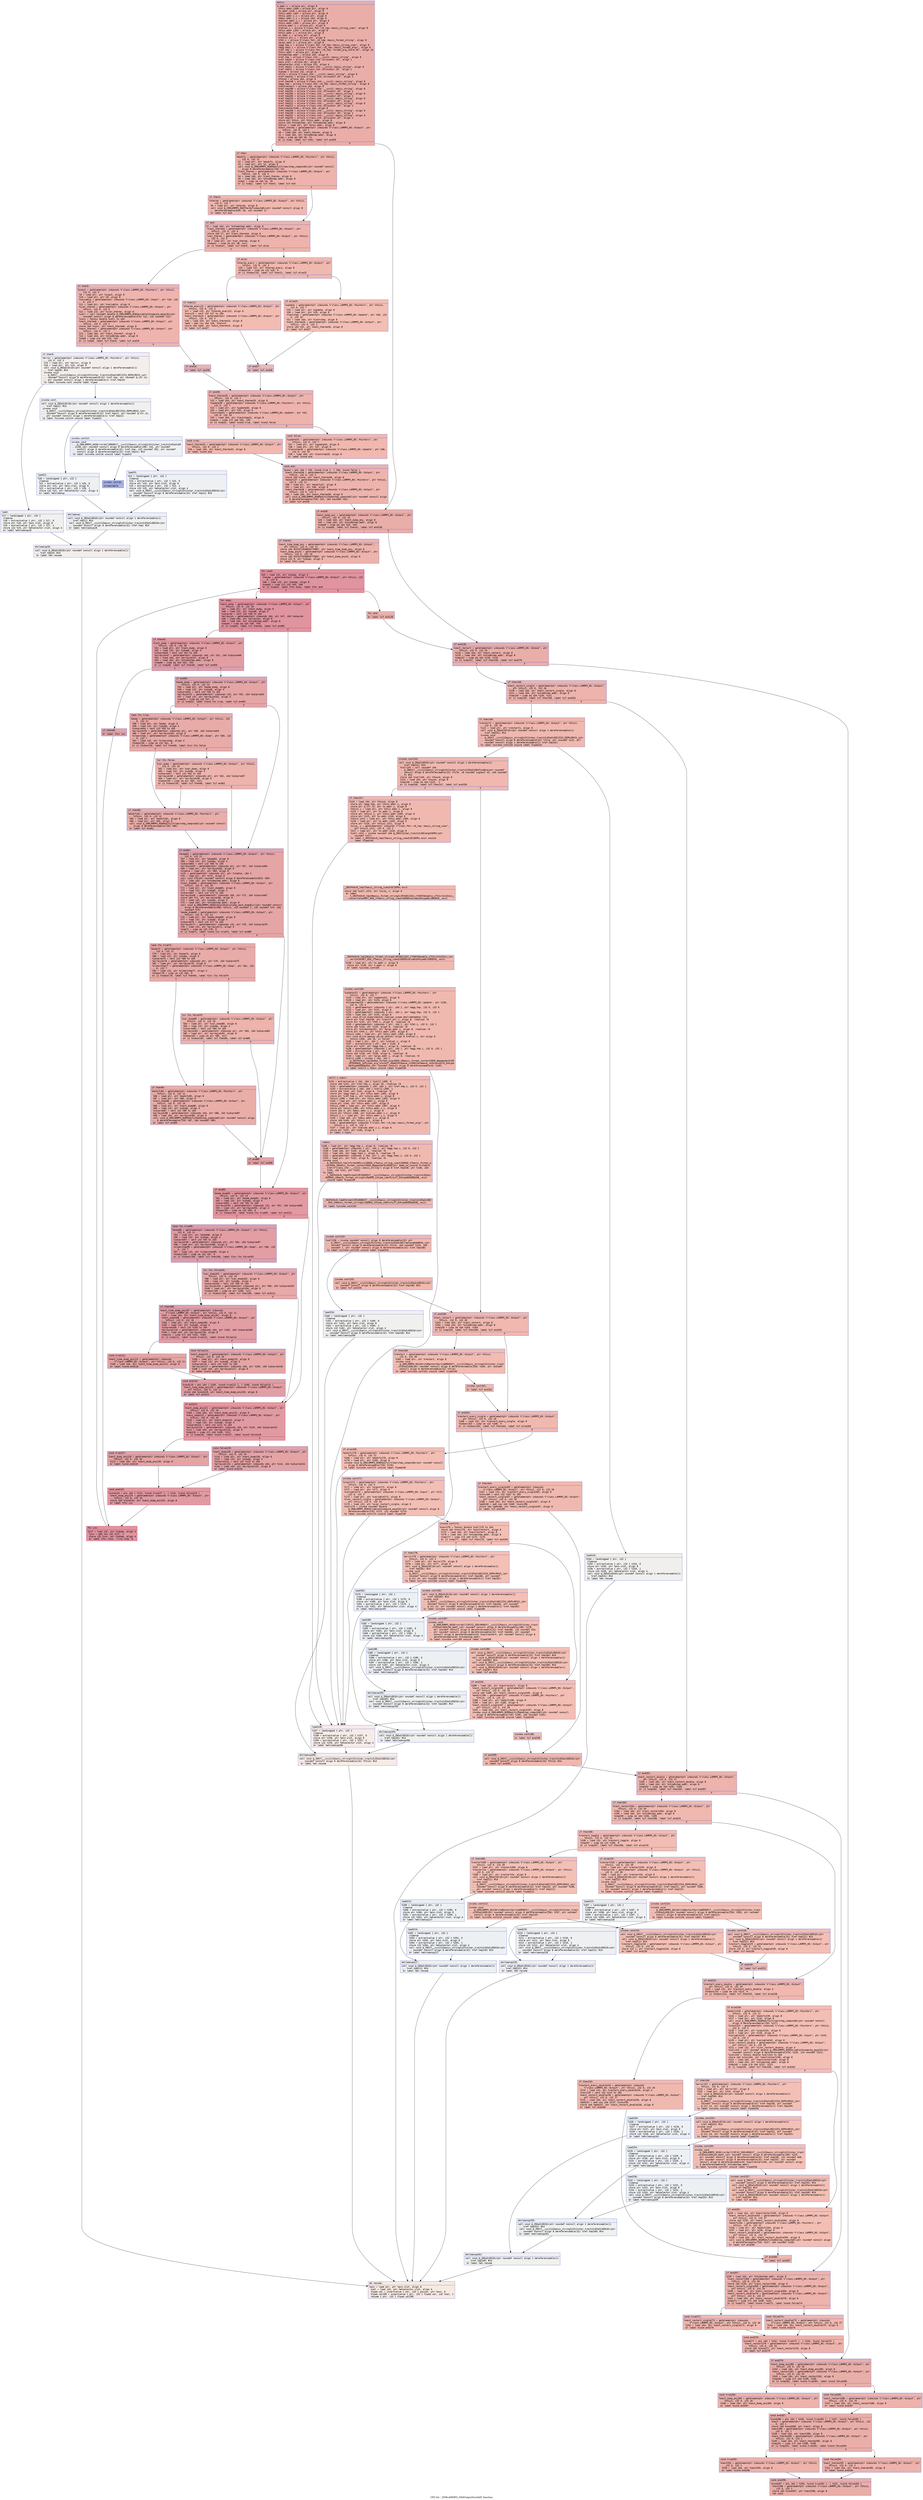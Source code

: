 digraph "CFG for '_ZN9LAMMPS_NS6Output5writeEl' function" {
	label="CFG for '_ZN9LAMMPS_NS6Output5writeEl' function";

	Node0x559d9a215460 [shape=record,color="#3d50c3ff", style=filled, fillcolor="#d0473d70" fontname="Courier",label="{entry:\l|  %.addr.i = alloca ptr, align 8\l  %this.addr.i309 = alloca ptr, align 8\l  %s.addr.i310 = alloca ptr, align 8\l  %this.addr.i307 = alloca ptr, align 8\l  %this.addr.i.i = alloca ptr, align 8\l  %desc.addr.i.i = alloca i64, align 8\l  %values.addr.i.i = alloca ptr, align 8\l  %this.addr.i305 = alloca ptr, align 8\l  %store.addr.i = alloca ptr, align 8\l  %retval.i = alloca %\"class.fmt::v9_lmp::basic_string_view\", align 8\l  %this.addr.i303 = alloca ptr, align 8\l  %this.addr.i = alloca ptr, align 8\l  %s.addr.i = alloca ptr, align 8\l  %result.ptr.i = alloca ptr, align 8\l  %fmt.i = alloca %\"class.fmt::v9_lmp::basic_format_string\", align 8\l  %args.addr.i = alloca ptr, align 8\l  %agg.tmp.i = alloca %\"class.fmt::v9_lmp::basic_string_view\", align 8\l  %agg.tmp1.i = alloca %\"class.fmt::v9_lmp::basic_format_args\", align 8\l  %ref.tmp.i = alloca %\"class.fmt::v9_lmp::format_arg_store.45\", align 16\l  %this.addr = alloca ptr, align 8\l  %ntimestep.addr = alloca i64, align 8\l  %ref.tmp = alloca %\"class.std::__cxx11::basic_string\", align 8\l  %ref.tmp10 = alloca %\"class.std::allocator.10\", align 1\l  %exn.slot = alloca ptr, align 8\l  %ehselector.slot = alloca i32, align 4\l  %ref.tmp11 = alloca %\"class.std::__cxx11::basic_string\", align 8\l  %ref.tmp12 = alloca %\"class.std::allocator.10\", align 1\l  %idump = alloca i32, align 4\l  %file = alloca %\"class.std::__cxx11::basic_string\", align 8\l  %ref.tmp141 = alloca %\"class.std::allocator.10\", align 1\l  %found = alloca i64, align 8\l  %ref.tmp148 = alloca %\"class.std::__cxx11::basic_string\", align 8\l  %agg.tmp = alloca %\"class.fmt::v9_lmp::basic_format_string\", align 8\l  %nextrestart = alloca i64, align 8\l  %ref.tmp180 = alloca %\"class.std::__cxx11::basic_string\", align 8\l  %ref.tmp181 = alloca %\"class.std::allocator.10\", align 1\l  %ref.tmp184 = alloca %\"class.std::__cxx11::basic_string\", align 8\l  %ref.tmp185 = alloca %\"class.std::allocator.10\", align 1\l  %ref.tmp210 = alloca %\"class.std::__cxx11::basic_string\", align 8\l  %ref.tmp211 = alloca %\"class.std::allocator.10\", align 1\l  %ref.tmp221 = alloca %\"class.std::__cxx11::basic_string\", align 8\l  %ref.tmp222 = alloca %\"class.std::allocator.10\", align 1\l  %nextrestart240 = alloca i64, align 8\l  %ref.tmp248 = alloca %\"class.std::__cxx11::basic_string\", align 8\l  %ref.tmp249 = alloca %\"class.std::allocator.10\", align 1\l  %ref.tmp252 = alloca %\"class.std::__cxx11::basic_string\", align 8\l  %ref.tmp253 = alloca %\"class.std::allocator.10\", align 1\l  store ptr %this, ptr %this.addr, align 8\l  store i64 %ntimestep, ptr %ntimestep.addr, align 8\l  %this1 = load ptr, ptr %this.addr, align 8\l  %next_thermo = getelementptr inbounds %\"class.LAMMPS_NS::Output\", ptr\l... %this1, i32 0, i32 2\l  %0 = load i64, ptr %next_thermo, align 8\l  %1 = load i64, ptr %ntimestep.addr, align 8\l  %cmp = icmp eq i64 %0, %1\l  br i1 %cmp, label %if.then, label %if.end39\l|{<s0>T|<s1>F}}"];
	Node0x559d9a215460:s0 -> Node0x559d9a2180c0[tooltip="entry -> if.then\nProbability 50.00%" ];
	Node0x559d9a215460:s1 -> Node0x559d9a218110[tooltip="entry -> if.end39\nProbability 50.00%" ];
	Node0x559d9a2180c0 [shape=record,color="#3d50c3ff", style=filled, fillcolor="#d6524470" fontname="Courier",label="{if.then:\l|  %modify = getelementptr inbounds %\"class.LAMMPS_NS::Pointers\", ptr %this1,\l... i32 0, i32 12\l  %2 = load ptr, ptr %modify, align 8\l  %3 = load ptr, ptr %2, align 8\l  call void @_ZN9LAMMPS_NS6Modify17clearstep_computeEv(ptr noundef nonnull\l... align 8 dereferenceable(720) %3)\l  %last_thermo = getelementptr inbounds %\"class.LAMMPS_NS::Output\", ptr\l... %this1, i32 0, i32 4\l  %4 = load i64, ptr %last_thermo, align 8\l  %5 = load i64, ptr %ntimestep.addr, align 8\l  %cmp2 = icmp ne i64 %4, %5\l  br i1 %cmp2, label %if.then3, label %if.end\l|{<s0>T|<s1>F}}"];
	Node0x559d9a2180c0:s0 -> Node0x559d9a218830[tooltip="if.then -> if.then3\nProbability 50.00%" ];
	Node0x559d9a2180c0:s1 -> Node0x559d9a2188b0[tooltip="if.then -> if.end\nProbability 50.00%" ];
	Node0x559d9a218830 [shape=record,color="#3d50c3ff", style=filled, fillcolor="#dc5d4a70" fontname="Courier",label="{if.then3:\l|  %thermo = getelementptr inbounds %\"class.LAMMPS_NS::Output\", ptr %this1,\l... i32 0, i32 7\l  %6 = load ptr, ptr %thermo, align 8\l  call void @_ZN9LAMMPS_NS6Thermo7computeEi(ptr noundef nonnull align 8\l... dereferenceable(816) %6, i32 noundef 1)\l  br label %if.end\l}"];
	Node0x559d9a218830 -> Node0x559d9a2188b0[tooltip="if.then3 -> if.end\nProbability 100.00%" ];
	Node0x559d9a2188b0 [shape=record,color="#3d50c3ff", style=filled, fillcolor="#d6524470" fontname="Courier",label="{if.end:\l|  %7 = load i64, ptr %ntimestep.addr, align 8\l  %last_thermo4 = getelementptr inbounds %\"class.LAMMPS_NS::Output\", ptr\l... %this1, i32 0, i32 4\l  store i64 %7, ptr %last_thermo4, align 8\l  %var_thermo = getelementptr inbounds %\"class.LAMMPS_NS::Output\", ptr %this1,\l... i32 0, i32 5\l  %8 = load ptr, ptr %var_thermo, align 8\l  %tobool = icmp ne ptr %8, null\l  br i1 %tobool, label %if.then5, label %if.else\l|{<s0>T|<s1>F}}"];
	Node0x559d9a2188b0:s0 -> Node0x559d9a2190f0[tooltip="if.end -> if.then5\nProbability 62.50%" ];
	Node0x559d9a2188b0:s1 -> Node0x559d9a219170[tooltip="if.end -> if.else\nProbability 37.50%" ];
	Node0x559d9a2190f0 [shape=record,color="#3d50c3ff", style=filled, fillcolor="#d8564670" fontname="Courier",label="{if.then5:\l|  %input = getelementptr inbounds %\"class.LAMMPS_NS::Pointers\", ptr %this1,\l... i32 0, i32 5\l  %9 = load ptr, ptr %input, align 8\l  %10 = load ptr, ptr %9, align 8\l  %variable = getelementptr inbounds %\"class.LAMMPS_NS::Input\", ptr %10, i32\l... 0, i32 3\l  %11 = load ptr, ptr %variable, align 8\l  %ivar_thermo = getelementptr inbounds %\"class.LAMMPS_NS::Output\", ptr\l... %this1, i32 0, i32 6\l  %12 = load i32, ptr %ivar_thermo, align 8\l  %call = call noundef double @_ZN9LAMMPS_NS8Variable13compute_equalEi(ptr\l... noundef nonnull align 8 dereferenceable(376) %11, i32 noundef %12)\l  %conv = fptosi double %call to i64\l  %next_thermo6 = getelementptr inbounds %\"class.LAMMPS_NS::Output\", ptr\l... %this1, i32 0, i32 2\l  store i64 %conv, ptr %next_thermo6, align 8\l  %next_thermo7 = getelementptr inbounds %\"class.LAMMPS_NS::Output\", ptr\l... %this1, i32 0, i32 2\l  %13 = load i64, ptr %next_thermo7, align 8\l  %14 = load i64, ptr %ntimestep.addr, align 8\l  %cmp8 = icmp sle i64 %13, %14\l  br i1 %cmp8, label %if.then9, label %if.end19\l|{<s0>T|<s1>F}}"];
	Node0x559d9a2190f0:s0 -> Node0x559d9a219d20[tooltip="if.then5 -> if.then9\nProbability 0.00%" ];
	Node0x559d9a2190f0:s1 -> Node0x559d9a219da0[tooltip="if.then5 -> if.end19\nProbability 100.00%" ];
	Node0x559d9a219d20 [shape=record,color="#3d50c3ff", style=filled, fillcolor="#e3d9d370" fontname="Courier",label="{if.then9:\l|  %error = getelementptr inbounds %\"class.LAMMPS_NS::Pointers\", ptr %this1,\l... i32 0, i32 3\l  %15 = load ptr, ptr %error, align 8\l  %16 = load ptr, ptr %15, align 8\l  call void @_ZNSaIcEC1Ev(ptr noundef nonnull align 1 dereferenceable(1)\l... %ref.tmp10) #14\l  invoke void\l... @_ZNSt7__cxx1112basic_stringIcSt11char_traitsIcESaIcEEC2IS3_EEPKcRKS3_(ptr\l... noundef nonnull align 8 dereferenceable(32) %ref.tmp, ptr noundef @.str.14,\l... ptr noundef nonnull align 1 dereferenceable(1) %ref.tmp10)\l          to label %invoke.cont unwind label %lpad\l}"];
	Node0x559d9a219d20 -> Node0x559d9a21a290[tooltip="if.then9 -> invoke.cont\nProbability 50.00%" ];
	Node0x559d9a219d20 -> Node0x559d9a21a310[tooltip="if.then9 -> lpad\nProbability 50.00%" ];
	Node0x559d9a21a290 [shape=record,color="#3d50c3ff", style=filled, fillcolor="#dedcdb70" fontname="Courier",label="{invoke.cont:\l|  call void @_ZNSaIcEC1Ev(ptr noundef nonnull align 1 dereferenceable(1)\l... %ref.tmp12) #14\l  invoke void\l... @_ZNSt7__cxx1112basic_stringIcSt11char_traitsIcESaIcEEC2IS3_EEPKcRKS3_(ptr\l... noundef nonnull align 8 dereferenceable(32) %ref.tmp11, ptr noundef @.str.21,\l... ptr noundef nonnull align 1 dereferenceable(1) %ref.tmp12)\l          to label %invoke.cont14 unwind label %lpad13\l}"];
	Node0x559d9a21a290 -> Node0x559d9a21a690[tooltip="invoke.cont -> invoke.cont14\nProbability 50.00%" ];
	Node0x559d9a21a290 -> Node0x559d9a21a6e0[tooltip="invoke.cont -> lpad13\nProbability 50.00%" ];
	Node0x559d9a21a690 [shape=record,color="#3d50c3ff", style=filled, fillcolor="#d9dce170" fontname="Courier",label="{invoke.cont14:\l|  invoke void\l... @_ZN9LAMMPS_NS5Error3allERKNSt7__cxx1112basic_stringIcSt11char_traitsIcESaIcEE\l...EiS8_(ptr noundef nonnull align 8 dereferenceable(196) %16, ptr noundef\l... nonnull align 8 dereferenceable(32) %ref.tmp, i32 noundef 352, ptr noundef\l... nonnull align 8 dereferenceable(32) %ref.tmp11) #15\l          to label %invoke.cont16 unwind label %lpad15\l}"];
	Node0x559d9a21a690 -> Node0x559d9a21a640[tooltip="invoke.cont14 -> invoke.cont16\nProbability 0.00%" ];
	Node0x559d9a21a690 -> Node0x559d9a21aa00[tooltip="invoke.cont14 -> lpad15\nProbability 100.00%" ];
	Node0x559d9a21a640 [shape=record,color="#3d50c3ff", style=filled, fillcolor="#3d50c370" fontname="Courier",label="{invoke.cont16:\l|  unreachable\l}"];
	Node0x559d9a21a310 [shape=record,color="#3d50c3ff", style=filled, fillcolor="#dedcdb70" fontname="Courier",label="{lpad:\l|  %17 = landingpad \{ ptr, i32 \}\l          cleanup\l  %18 = extractvalue \{ ptr, i32 \} %17, 0\l  store ptr %18, ptr %exn.slot, align 8\l  %19 = extractvalue \{ ptr, i32 \} %17, 1\l  store i32 %19, ptr %ehselector.slot, align 4\l  br label %ehcleanup18\l}"];
	Node0x559d9a21a310 -> Node0x559d9a21afc0[tooltip="lpad -> ehcleanup18\nProbability 100.00%" ];
	Node0x559d9a21a6e0 [shape=record,color="#3d50c3ff", style=filled, fillcolor="#d9dce170" fontname="Courier",label="{lpad13:\l|  %20 = landingpad \{ ptr, i32 \}\l          cleanup\l  %21 = extractvalue \{ ptr, i32 \} %20, 0\l  store ptr %21, ptr %exn.slot, align 8\l  %22 = extractvalue \{ ptr, i32 \} %20, 1\l  store i32 %22, ptr %ehselector.slot, align 4\l  br label %ehcleanup\l}"];
	Node0x559d9a21a6e0 -> Node0x559d9a21b310[tooltip="lpad13 -> ehcleanup\nProbability 100.00%" ];
	Node0x559d9a21aa00 [shape=record,color="#3d50c3ff", style=filled, fillcolor="#d9dce170" fontname="Courier",label="{lpad15:\l|  %23 = landingpad \{ ptr, i32 \}\l          cleanup\l  %24 = extractvalue \{ ptr, i32 \} %23, 0\l  store ptr %24, ptr %exn.slot, align 8\l  %25 = extractvalue \{ ptr, i32 \} %23, 1\l  store i32 %25, ptr %ehselector.slot, align 4\l  call void @_ZNSt7__cxx1112basic_stringIcSt11char_traitsIcESaIcEED1Ev(ptr\l... noundef nonnull align 8 dereferenceable(32) %ref.tmp11) #14\l  br label %ehcleanup\l}"];
	Node0x559d9a21aa00 -> Node0x559d9a21b310[tooltip="lpad15 -> ehcleanup\nProbability 100.00%" ];
	Node0x559d9a21b310 [shape=record,color="#3d50c3ff", style=filled, fillcolor="#dedcdb70" fontname="Courier",label="{ehcleanup:\l|  call void @_ZNSaIcED1Ev(ptr noundef nonnull align 1 dereferenceable(1)\l... %ref.tmp12) #14\l  call void @_ZNSt7__cxx1112basic_stringIcSt11char_traitsIcESaIcEED1Ev(ptr\l... noundef nonnull align 8 dereferenceable(32) %ref.tmp) #14\l  br label %ehcleanup18\l}"];
	Node0x559d9a21b310 -> Node0x559d9a21afc0[tooltip="ehcleanup -> ehcleanup18\nProbability 100.00%" ];
	Node0x559d9a21afc0 [shape=record,color="#3d50c3ff", style=filled, fillcolor="#e3d9d370" fontname="Courier",label="{ehcleanup18:\l|  call void @_ZNSaIcED1Ev(ptr noundef nonnull align 1 dereferenceable(1)\l... %ref.tmp10) #14\l  br label %eh.resume\l}"];
	Node0x559d9a21afc0 -> Node0x559d9a21bbc0[tooltip="ehcleanup18 -> eh.resume\nProbability 100.00%" ];
	Node0x559d9a219da0 [shape=record,color="#3d50c3ff", style=filled, fillcolor="#d8564670" fontname="Courier",label="{if.end19:\l|  br label %if.end28\l}"];
	Node0x559d9a219da0 -> Node0x559d9a21bc80[tooltip="if.end19 -> if.end28\nProbability 100.00%" ];
	Node0x559d9a219170 [shape=record,color="#3d50c3ff", style=filled, fillcolor="#de614d70" fontname="Courier",label="{if.else:\l|  %thermo_every = getelementptr inbounds %\"class.LAMMPS_NS::Output\", ptr\l... %this1, i32 0, i32 3\l  %26 = load i32, ptr %thermo_every, align 8\l  %tobool20 = icmp ne i32 %26, 0\l  br i1 %tobool20, label %if.then21, label %if.else25\l|{<s0>T|<s1>F}}"];
	Node0x559d9a219170:s0 -> Node0x559d9a21bfa0[tooltip="if.else -> if.then21\nProbability 62.50%" ];
	Node0x559d9a219170:s1 -> Node0x559d9a21c020[tooltip="if.else -> if.else25\nProbability 37.50%" ];
	Node0x559d9a21bfa0 [shape=record,color="#3d50c3ff", style=filled, fillcolor="#e1675170" fontname="Courier",label="{if.then21:\l|  %thermo_every22 = getelementptr inbounds %\"class.LAMMPS_NS::Output\", ptr\l... %this1, i32 0, i32 3\l  %27 = load i32, ptr %thermo_every22, align 8\l  %conv23 = sext i32 %27 to i64\l  %next_thermo24 = getelementptr inbounds %\"class.LAMMPS_NS::Output\", ptr\l... %this1, i32 0, i32 2\l  %28 = load i64, ptr %next_thermo24, align 8\l  %add = add nsw i64 %28, %conv23\l  store i64 %add, ptr %next_thermo24, align 8\l  br label %if.end27\l}"];
	Node0x559d9a21bfa0 -> Node0x559d9a21c5f0[tooltip="if.then21 -> if.end27\nProbability 100.00%" ];
	Node0x559d9a21c020 [shape=record,color="#3d50c3ff", style=filled, fillcolor="#e36c5570" fontname="Courier",label="{if.else25:\l|  %update = getelementptr inbounds %\"class.LAMMPS_NS::Pointers\", ptr %this1,\l... i32 0, i32 7\l  %29 = load ptr, ptr %update, align 8\l  %30 = load ptr, ptr %29, align 8\l  %laststep = getelementptr inbounds %\"class.LAMMPS_NS::Update\", ptr %30, i32\l... 0, i32 10\l  %31 = load i64, ptr %laststep, align 8\l  %next_thermo26 = getelementptr inbounds %\"class.LAMMPS_NS::Output\", ptr\l... %this1, i32 0, i32 2\l  store i64 %31, ptr %next_thermo26, align 8\l  br label %if.end27\l}"];
	Node0x559d9a21c020 -> Node0x559d9a21c5f0[tooltip="if.else25 -> if.end27\nProbability 100.00%" ];
	Node0x559d9a21c5f0 [shape=record,color="#3d50c3ff", style=filled, fillcolor="#de614d70" fontname="Courier",label="{if.end27:\l|  br label %if.end28\l}"];
	Node0x559d9a21c5f0 -> Node0x559d9a21bc80[tooltip="if.end27 -> if.end28\nProbability 100.00%" ];
	Node0x559d9a21bc80 [shape=record,color="#3d50c3ff", style=filled, fillcolor="#d6524470" fontname="Courier",label="{if.end28:\l|  %next_thermo29 = getelementptr inbounds %\"class.LAMMPS_NS::Output\", ptr\l... %this1, i32 0, i32 2\l  %32 = load i64, ptr %next_thermo29, align 8\l  %update30 = getelementptr inbounds %\"class.LAMMPS_NS::Pointers\", ptr %this1,\l... i32 0, i32 7\l  %33 = load ptr, ptr %update30, align 8\l  %34 = load ptr, ptr %33, align 8\l  %laststep31 = getelementptr inbounds %\"class.LAMMPS_NS::Update\", ptr %34,\l... i32 0, i32 10\l  %35 = load i64, ptr %laststep31, align 8\l  %cmp32 = icmp slt i64 %32, %35\l  br i1 %cmp32, label %cond.true, label %cond.false\l|{<s0>T|<s1>F}}"];
	Node0x559d9a21bc80:s0 -> Node0x559d9a21d820[tooltip="if.end28 -> cond.true\nProbability 50.00%" ];
	Node0x559d9a21bc80:s1 -> Node0x559d9a21d8a0[tooltip="if.end28 -> cond.false\nProbability 50.00%" ];
	Node0x559d9a21d820 [shape=record,color="#3d50c3ff", style=filled, fillcolor="#dc5d4a70" fontname="Courier",label="{cond.true:\l|  %next_thermo33 = getelementptr inbounds %\"class.LAMMPS_NS::Output\", ptr\l... %this1, i32 0, i32 2\l  %36 = load i64, ptr %next_thermo33, align 8\l  br label %cond.end\l}"];
	Node0x559d9a21d820 -> Node0x559d9a21db40[tooltip="cond.true -> cond.end\nProbability 100.00%" ];
	Node0x559d9a21d8a0 [shape=record,color="#3d50c3ff", style=filled, fillcolor="#dc5d4a70" fontname="Courier",label="{cond.false:\l|  %update34 = getelementptr inbounds %\"class.LAMMPS_NS::Pointers\", ptr\l... %this1, i32 0, i32 7\l  %37 = load ptr, ptr %update34, align 8\l  %38 = load ptr, ptr %37, align 8\l  %laststep35 = getelementptr inbounds %\"class.LAMMPS_NS::Update\", ptr %38,\l... i32 0, i32 10\l  %39 = load i64, ptr %laststep35, align 8\l  br label %cond.end\l}"];
	Node0x559d9a21d8a0 -> Node0x559d9a21db40[tooltip="cond.false -> cond.end\nProbability 100.00%" ];
	Node0x559d9a21db40 [shape=record,color="#3d50c3ff", style=filled, fillcolor="#d6524470" fontname="Courier",label="{cond.end:\l|  %cond = phi i64 [ %36, %cond.true ], [ %39, %cond.false ]\l  %next_thermo36 = getelementptr inbounds %\"class.LAMMPS_NS::Output\", ptr\l... %this1, i32 0, i32 2\l  store i64 %cond, ptr %next_thermo36, align 8\l  %modify37 = getelementptr inbounds %\"class.LAMMPS_NS::Pointers\", ptr %this1,\l... i32 0, i32 12\l  %40 = load ptr, ptr %modify37, align 8\l  %41 = load ptr, ptr %40, align 8\l  %next_thermo38 = getelementptr inbounds %\"class.LAMMPS_NS::Output\", ptr\l... %this1, i32 0, i32 2\l  %42 = load i64, ptr %next_thermo38, align 8\l  call void @_ZN9LAMMPS_NS6Modify15addstep_computeEl(ptr noundef nonnull align\l... 8 dereferenceable(720) %41, i64 noundef %42)\l  br label %if.end39\l}"];
	Node0x559d9a21db40 -> Node0x559d9a218110[tooltip="cond.end -> if.end39\nProbability 100.00%" ];
	Node0x559d9a218110 [shape=record,color="#3d50c3ff", style=filled, fillcolor="#d0473d70" fontname="Courier",label="{if.end39:\l|  %next_dump_any = getelementptr inbounds %\"class.LAMMPS_NS::Output\", ptr\l... %this1, i32 0, i32 10\l  %43 = load i64, ptr %next_dump_any, align 8\l  %44 = load i64, ptr %ntimestep.addr, align 8\l  %cmp40 = icmp eq i64 %43, %44\l  br i1 %cmp40, label %if.then41, label %if.end136\l|{<s0>T|<s1>F}}"];
	Node0x559d9a218110:s0 -> Node0x559d9a21e950[tooltip="if.end39 -> if.then41\nProbability 50.00%" ];
	Node0x559d9a218110:s1 -> Node0x559d9a21e9d0[tooltip="if.end39 -> if.end136\nProbability 50.00%" ];
	Node0x559d9a21e950 [shape=record,color="#3d50c3ff", style=filled, fillcolor="#d6524470" fontname="Courier",label="{if.then41:\l|  %next_time_dump_any = getelementptr inbounds %\"class.LAMMPS_NS::Output\",\l... ptr %this1, i32 0, i32 11\l  store i64 9223372036854775807, ptr %next_time_dump_any, align 8\l  %next_dump_any42 = getelementptr inbounds %\"class.LAMMPS_NS::Output\", ptr\l... %this1, i32 0, i32 10\l  store i64 9223372036854775807, ptr %next_dump_any42, align 8\l  store i32 0, ptr %idump, align 4\l  br label %for.cond\l}"];
	Node0x559d9a21e950 -> Node0x559d9a21ef20[tooltip="if.then41 -> for.cond\nProbability 100.00%" ];
	Node0x559d9a21ef20 [shape=record,color="#b70d28ff", style=filled, fillcolor="#b70d2870" fontname="Courier",label="{for.cond:\l|  %45 = load i32, ptr %idump, align 4\l  %ndump = getelementptr inbounds %\"class.LAMMPS_NS::Output\", ptr %this1, i32\l... 0, i32 8\l  %46 = load i32, ptr %ndump, align 8\l  %cmp43 = icmp slt i32 %45, %46\l  br i1 %cmp43, label %for.body, label %for.end\l|{<s0>T|<s1>F}}"];
	Node0x559d9a21ef20:s0 -> Node0x559d9a21f250[tooltip="for.cond -> for.body\nProbability 96.88%" ];
	Node0x559d9a21ef20:s1 -> Node0x559d9a21f2a0[tooltip="for.cond -> for.end\nProbability 3.12%" ];
	Node0x559d9a21f250 [shape=record,color="#b70d28ff", style=filled, fillcolor="#b70d2870" fontname="Courier",label="{for.body:\l|  %next_dump = getelementptr inbounds %\"class.LAMMPS_NS::Output\", ptr\l... %this1, i32 0, i32 16\l  %47 = load ptr, ptr %next_dump, align 8\l  %48 = load i32, ptr %idump, align 4\l  %idxprom = sext i32 %48 to i64\l  %arrayidx = getelementptr inbounds i64, ptr %47, i64 %idxprom\l  %49 = load i64, ptr %arrayidx, align 8\l  %50 = load i64, ptr %ntimestep.addr, align 8\l  %cmp44 = icmp eq i64 %49, %50\l  br i1 %cmp44, label %if.then45, label %if.end90\l|{<s0>T|<s1>F}}"];
	Node0x559d9a21f250:s0 -> Node0x559d9a2200d0[tooltip="for.body -> if.then45\nProbability 50.00%" ];
	Node0x559d9a21f250:s1 -> Node0x559d9a220150[tooltip="for.body -> if.end90\nProbability 50.00%" ];
	Node0x559d9a2200d0 [shape=record,color="#3d50c3ff", style=filled, fillcolor="#be242e70" fontname="Courier",label="{if.then45:\l|  %last_dump = getelementptr inbounds %\"class.LAMMPS_NS::Output\", ptr\l... %this1, i32 0, i32 18\l  %51 = load ptr, ptr %last_dump, align 8\l  %52 = load i32, ptr %idump, align 4\l  %idxprom46 = sext i32 %52 to i64\l  %arrayidx47 = getelementptr inbounds i64, ptr %51, i64 %idxprom46\l  %53 = load i64, ptr %arrayidx47, align 8\l  %54 = load i64, ptr %ntimestep.addr, align 8\l  %cmp48 = icmp eq i64 %53, %54\l  br i1 %cmp48, label %if.then49, label %if.end50\l|{<s0>T|<s1>F}}"];
	Node0x559d9a2200d0:s0 -> Node0x559d9a2207f0[tooltip="if.then45 -> if.then49\nProbability 50.00%" ];
	Node0x559d9a2200d0:s1 -> Node0x559d9a220870[tooltip="if.then45 -> if.end50\nProbability 50.00%" ];
	Node0x559d9a2207f0 [shape=record,color="#3d50c3ff", style=filled, fillcolor="#c5333470" fontname="Courier",label="{if.then49:\l|  br label %for.inc\l}"];
	Node0x559d9a2207f0 -> Node0x559d9a220a00[tooltip="if.then49 -> for.inc\nProbability 100.00%" ];
	Node0x559d9a220870 [shape=record,color="#3d50c3ff", style=filled, fillcolor="#c5333470" fontname="Courier",label="{if.end50:\l|  %mode_dump = getelementptr inbounds %\"class.LAMMPS_NS::Output\", ptr\l... %this1, i32 0, i32 13\l  %55 = load ptr, ptr %mode_dump, align 8\l  %56 = load i32, ptr %idump, align 4\l  %idxprom51 = sext i32 %56 to i64\l  %arrayidx52 = getelementptr inbounds i32, ptr %55, i64 %idxprom51\l  %57 = load i32, ptr %arrayidx52, align 4\l  %cmp53 = icmp eq i32 %57, 0\l  br i1 %cmp53, label %land.lhs.true, label %if.end62\l|{<s0>T|<s1>F}}"];
	Node0x559d9a220870:s0 -> Node0x559d9a220f70[tooltip="if.end50 -> land.lhs.true\nProbability 37.50%" ];
	Node0x559d9a220870:s1 -> Node0x559d9a220ff0[tooltip="if.end50 -> if.end62\nProbability 62.50%" ];
	Node0x559d9a220f70 [shape=record,color="#3d50c3ff", style=filled, fillcolor="#cc403a70" fontname="Courier",label="{land.lhs.true:\l|  %dump = getelementptr inbounds %\"class.LAMMPS_NS::Output\", ptr %this1, i32\l... 0, i32 21\l  %58 = load ptr, ptr %dump, align 8\l  %59 = load i32, ptr %idump, align 4\l  %idxprom54 = sext i32 %59 to i64\l  %arrayidx55 = getelementptr inbounds ptr, ptr %58, i64 %idxprom54\l  %60 = load ptr, ptr %arrayidx55, align 8\l  %clearstep = getelementptr inbounds %\"class.LAMMPS_NS::Dump\", ptr %60, i32\l... 0, i32 7\l  %61 = load i32, ptr %clearstep, align 4\l  %tobool56 = icmp ne i32 %61, 0\l  br i1 %tobool56, label %if.then60, label %lor.lhs.false\l|{<s0>T|<s1>F}}"];
	Node0x559d9a220f70:s0 -> Node0x559d9a221780[tooltip="land.lhs.true -> if.then60\nProbability 62.50%" ];
	Node0x559d9a220f70:s1 -> Node0x559d9a221800[tooltip="land.lhs.true -> lor.lhs.false\nProbability 37.50%" ];
	Node0x559d9a221800 [shape=record,color="#3d50c3ff", style=filled, fillcolor="#d6524470" fontname="Courier",label="{lor.lhs.false:\l|  %var_dump = getelementptr inbounds %\"class.LAMMPS_NS::Output\", ptr %this1,\l... i32 0, i32 19\l  %62 = load ptr, ptr %var_dump, align 8\l  %63 = load i32, ptr %idump, align 4\l  %idxprom57 = sext i32 %63 to i64\l  %arrayidx58 = getelementptr inbounds ptr, ptr %62, i64 %idxprom57\l  %64 = load ptr, ptr %arrayidx58, align 8\l  %tobool59 = icmp ne ptr %64, null\l  br i1 %tobool59, label %if.then60, label %if.end62\l|{<s0>T|<s1>F}}"];
	Node0x559d9a221800:s0 -> Node0x559d9a221780[tooltip="lor.lhs.false -> if.then60\nProbability 62.50%" ];
	Node0x559d9a221800:s1 -> Node0x559d9a220ff0[tooltip="lor.lhs.false -> if.end62\nProbability 37.50%" ];
	Node0x559d9a221780 [shape=record,color="#3d50c3ff", style=filled, fillcolor="#d0473d70" fontname="Courier",label="{if.then60:\l|  %modify61 = getelementptr inbounds %\"class.LAMMPS_NS::Pointers\", ptr\l... %this1, i32 0, i32 12\l  %65 = load ptr, ptr %modify61, align 8\l  %66 = load ptr, ptr %65, align 8\l  call void @_ZN9LAMMPS_NS6Modify17clearstep_computeEv(ptr noundef nonnull\l... align 8 dereferenceable(720) %66)\l  br label %if.end62\l}"];
	Node0x559d9a221780 -> Node0x559d9a220ff0[tooltip="if.then60 -> if.end62\nProbability 100.00%" ];
	Node0x559d9a220ff0 [shape=record,color="#3d50c3ff", style=filled, fillcolor="#c5333470" fontname="Courier",label="{if.end62:\l|  %dump63 = getelementptr inbounds %\"class.LAMMPS_NS::Output\", ptr %this1,\l... i32 0, i32 21\l  %67 = load ptr, ptr %dump63, align 8\l  %68 = load i32, ptr %idump, align 4\l  %idxprom64 = sext i32 %68 to i64\l  %arrayidx65 = getelementptr inbounds ptr, ptr %67, i64 %idxprom64\l  %69 = load ptr, ptr %arrayidx65, align 8\l  %vtable = load ptr, ptr %69, align 8\l  %vfn = getelementptr inbounds ptr, ptr %vtable, i64 2\l  %70 = load ptr, ptr %vfn, align 8\l  call void %70(ptr noundef nonnull align 8 dereferenceable(824) %69)\l  %71 = load i64, ptr %ntimestep.addr, align 8\l  %last_dump66 = getelementptr inbounds %\"class.LAMMPS_NS::Output\", ptr\l... %this1, i32 0, i32 18\l  %72 = load ptr, ptr %last_dump66, align 8\l  %73 = load i32, ptr %idump, align 4\l  %idxprom67 = sext i32 %73 to i64\l  %arrayidx68 = getelementptr inbounds i64, ptr %72, i64 %idxprom67\l  store i64 %71, ptr %arrayidx68, align 8\l  %74 = load i32, ptr %idump, align 4\l  %75 = load i64, ptr %ntimestep.addr, align 8\l  call void @_ZN9LAMMPS_NS6Output19calculate_next_dumpEiil(ptr noundef nonnull\l... align 8 dereferenceable(496) %this1, i32 noundef 1, i32 noundef %74, i64\l... noundef %75)\l  %mode_dump69 = getelementptr inbounds %\"class.LAMMPS_NS::Output\", ptr\l... %this1, i32 0, i32 13\l  %76 = load ptr, ptr %mode_dump69, align 8\l  %77 = load i32, ptr %idump, align 4\l  %idxprom70 = sext i32 %77 to i64\l  %arrayidx71 = getelementptr inbounds i32, ptr %76, i64 %idxprom70\l  %78 = load i32, ptr %arrayidx71, align 4\l  %cmp72 = icmp eq i32 %78, 0\l  br i1 %cmp72, label %land.lhs.true73, label %if.end89\l|{<s0>T|<s1>F}}"];
	Node0x559d9a220ff0:s0 -> Node0x559d9a223450[tooltip="if.end62 -> land.lhs.true73\nProbability 37.50%" ];
	Node0x559d9a220ff0:s1 -> Node0x559d9a2234d0[tooltip="if.end62 -> if.end89\nProbability 62.50%" ];
	Node0x559d9a223450 [shape=record,color="#3d50c3ff", style=filled, fillcolor="#cc403a70" fontname="Courier",label="{land.lhs.true73:\l|  %dump74 = getelementptr inbounds %\"class.LAMMPS_NS::Output\", ptr %this1,\l... i32 0, i32 21\l  %79 = load ptr, ptr %dump74, align 8\l  %80 = load i32, ptr %idump, align 4\l  %idxprom75 = sext i32 %80 to i64\l  %arrayidx76 = getelementptr inbounds ptr, ptr %79, i64 %idxprom75\l  %81 = load ptr, ptr %arrayidx76, align 8\l  %clearstep77 = getelementptr inbounds %\"class.LAMMPS_NS::Dump\", ptr %81, i32\l... 0, i32 7\l  %82 = load i32, ptr %clearstep77, align 4\l  %tobool78 = icmp ne i32 %82, 0\l  br i1 %tobool78, label %if.then84, label %lor.lhs.false79\l|{<s0>T|<s1>F}}"];
	Node0x559d9a223450:s0 -> Node0x559d9a223be0[tooltip="land.lhs.true73 -> if.then84\nProbability 62.50%" ];
	Node0x559d9a223450:s1 -> Node0x559d9a223c60[tooltip="land.lhs.true73 -> lor.lhs.false79\nProbability 37.50%" ];
	Node0x559d9a223c60 [shape=record,color="#3d50c3ff", style=filled, fillcolor="#d6524470" fontname="Courier",label="{lor.lhs.false79:\l|  %var_dump80 = getelementptr inbounds %\"class.LAMMPS_NS::Output\", ptr\l... %this1, i32 0, i32 19\l  %83 = load ptr, ptr %var_dump80, align 8\l  %84 = load i32, ptr %idump, align 4\l  %idxprom81 = sext i32 %84 to i64\l  %arrayidx82 = getelementptr inbounds ptr, ptr %83, i64 %idxprom81\l  %85 = load ptr, ptr %arrayidx82, align 8\l  %tobool83 = icmp ne ptr %85, null\l  br i1 %tobool83, label %if.then84, label %if.end89\l|{<s0>T|<s1>F}}"];
	Node0x559d9a223c60:s0 -> Node0x559d9a223be0[tooltip="lor.lhs.false79 -> if.then84\nProbability 62.50%" ];
	Node0x559d9a223c60:s1 -> Node0x559d9a2234d0[tooltip="lor.lhs.false79 -> if.end89\nProbability 37.50%" ];
	Node0x559d9a223be0 [shape=record,color="#3d50c3ff", style=filled, fillcolor="#d0473d70" fontname="Courier",label="{if.then84:\l|  %modify85 = getelementptr inbounds %\"class.LAMMPS_NS::Pointers\", ptr\l... %this1, i32 0, i32 12\l  %86 = load ptr, ptr %modify85, align 8\l  %87 = load ptr, ptr %86, align 8\l  %next_dump86 = getelementptr inbounds %\"class.LAMMPS_NS::Output\", ptr\l... %this1, i32 0, i32 16\l  %88 = load ptr, ptr %next_dump86, align 8\l  %89 = load i32, ptr %idump, align 4\l  %idxprom87 = sext i32 %89 to i64\l  %arrayidx88 = getelementptr inbounds i64, ptr %88, i64 %idxprom87\l  %90 = load i64, ptr %arrayidx88, align 8\l  call void @_ZN9LAMMPS_NS6Modify15addstep_computeEl(ptr noundef nonnull align\l... 8 dereferenceable(720) %87, i64 noundef %90)\l  br label %if.end89\l}"];
	Node0x559d9a223be0 -> Node0x559d9a2234d0[tooltip="if.then84 -> if.end89\nProbability 100.00%" ];
	Node0x559d9a2234d0 [shape=record,color="#3d50c3ff", style=filled, fillcolor="#c5333470" fontname="Courier",label="{if.end89:\l|  br label %if.end90\l}"];
	Node0x559d9a2234d0 -> Node0x559d9a220150[tooltip="if.end89 -> if.end90\nProbability 100.00%" ];
	Node0x559d9a220150 [shape=record,color="#b70d28ff", style=filled, fillcolor="#bb1b2c70" fontname="Courier",label="{if.end90:\l|  %mode_dump91 = getelementptr inbounds %\"class.LAMMPS_NS::Output\", ptr\l... %this1, i32 0, i32 13\l  %91 = load ptr, ptr %mode_dump91, align 8\l  %92 = load i32, ptr %idump, align 4\l  %idxprom92 = sext i32 %92 to i64\l  %arrayidx93 = getelementptr inbounds i32, ptr %91, i64 %idxprom92\l  %93 = load i32, ptr %arrayidx93, align 4\l  %tobool94 = icmp ne i32 %93, 0\l  br i1 %tobool94, label %land.lhs.true95, label %if.end121\l|{<s0>T|<s1>F}}"];
	Node0x559d9a220150:s0 -> Node0x559d9a224f80[tooltip="if.end90 -> land.lhs.true95\nProbability 62.50%" ];
	Node0x559d9a220150:s1 -> Node0x559d9a225000[tooltip="if.end90 -> if.end121\nProbability 37.50%" ];
	Node0x559d9a224f80 [shape=record,color="#3d50c3ff", style=filled, fillcolor="#be242e70" fontname="Courier",label="{land.lhs.true95:\l|  %dump96 = getelementptr inbounds %\"class.LAMMPS_NS::Output\", ptr %this1,\l... i32 0, i32 21\l  %94 = load ptr, ptr %dump96, align 8\l  %95 = load i32, ptr %idump, align 4\l  %idxprom97 = sext i32 %95 to i64\l  %arrayidx98 = getelementptr inbounds ptr, ptr %94, i64 %idxprom97\l  %96 = load ptr, ptr %arrayidx98, align 8\l  %clearstep99 = getelementptr inbounds %\"class.LAMMPS_NS::Dump\", ptr %96, i32\l... 0, i32 7\l  %97 = load i32, ptr %clearstep99, align 4\l  %tobool100 = icmp ne i32 %97, 0\l  br i1 %tobool100, label %if.then106, label %lor.lhs.false101\l|{<s0>T|<s1>F}}"];
	Node0x559d9a224f80:s0 -> Node0x559d9a21f920[tooltip="land.lhs.true95 -> if.then106\nProbability 62.50%" ];
	Node0x559d9a224f80:s1 -> Node0x559d9a21f9d0[tooltip="land.lhs.true95 -> lor.lhs.false101\nProbability 37.50%" ];
	Node0x559d9a21f9d0 [shape=record,color="#3d50c3ff", style=filled, fillcolor="#ca3b3770" fontname="Courier",label="{lor.lhs.false101:\l|  %var_dump102 = getelementptr inbounds %\"class.LAMMPS_NS::Output\", ptr\l... %this1, i32 0, i32 19\l  %98 = load ptr, ptr %var_dump102, align 8\l  %99 = load i32, ptr %idump, align 4\l  %idxprom103 = sext i32 %99 to i64\l  %arrayidx104 = getelementptr inbounds ptr, ptr %98, i64 %idxprom103\l  %100 = load ptr, ptr %arrayidx104, align 8\l  %tobool105 = icmp ne ptr %100, null\l  br i1 %tobool105, label %if.then106, label %if.end121\l|{<s0>T|<s1>F}}"];
	Node0x559d9a21f9d0:s0 -> Node0x559d9a21f920[tooltip="lor.lhs.false101 -> if.then106\nProbability 62.50%" ];
	Node0x559d9a21f9d0:s1 -> Node0x559d9a225000[tooltip="lor.lhs.false101 -> if.end121\nProbability 37.50%" ];
	Node0x559d9a21f920 [shape=record,color="#3d50c3ff", style=filled, fillcolor="#be242e70" fontname="Courier",label="{if.then106:\l|  %next_time_dump_any107 = getelementptr inbounds\l... %\"class.LAMMPS_NS::Output\", ptr %this1, i32 0, i32 11\l  %101 = load i64, ptr %next_time_dump_any107, align 8\l  %next_dump108 = getelementptr inbounds %\"class.LAMMPS_NS::Output\", ptr\l... %this1, i32 0, i32 16\l  %102 = load ptr, ptr %next_dump108, align 8\l  %103 = load i32, ptr %idump, align 4\l  %idxprom109 = sext i32 %103 to i64\l  %arrayidx110 = getelementptr inbounds i64, ptr %102, i64 %idxprom109\l  %104 = load i64, ptr %arrayidx110, align 8\l  %cmp111 = icmp slt i64 %101, %104\l  br i1 %cmp111, label %cond.true112, label %cond.false114\l|{<s0>T|<s1>F}}"];
	Node0x559d9a21f920:s0 -> Node0x559d9a21fcf0[tooltip="if.then106 -> cond.true112\nProbability 50.00%" ];
	Node0x559d9a21f920:s1 -> Node0x559d9a21d130[tooltip="if.then106 -> cond.false114\nProbability 50.00%" ];
	Node0x559d9a21fcf0 [shape=record,color="#3d50c3ff", style=filled, fillcolor="#c5333470" fontname="Courier",label="{cond.true112:\l|  %next_time_dump_any113 = getelementptr inbounds\l... %\"class.LAMMPS_NS::Output\", ptr %this1, i32 0, i32 11\l  %105 = load i64, ptr %next_time_dump_any113, align 8\l  br label %cond.end118\l}"];
	Node0x559d9a21fcf0 -> Node0x559d9a227bd0[tooltip="cond.true112 -> cond.end118\nProbability 100.00%" ];
	Node0x559d9a21d130 [shape=record,color="#3d50c3ff", style=filled, fillcolor="#c5333470" fontname="Courier",label="{cond.false114:\l|  %next_dump115 = getelementptr inbounds %\"class.LAMMPS_NS::Output\", ptr\l... %this1, i32 0, i32 16\l  %106 = load ptr, ptr %next_dump115, align 8\l  %107 = load i32, ptr %idump, align 4\l  %idxprom116 = sext i32 %107 to i64\l  %arrayidx117 = getelementptr inbounds i64, ptr %106, i64 %idxprom116\l  %108 = load i64, ptr %arrayidx117, align 8\l  br label %cond.end118\l}"];
	Node0x559d9a21d130 -> Node0x559d9a227bd0[tooltip="cond.false114 -> cond.end118\nProbability 100.00%" ];
	Node0x559d9a227bd0 [shape=record,color="#3d50c3ff", style=filled, fillcolor="#be242e70" fontname="Courier",label="{cond.end118:\l|  %cond119 = phi i64 [ %105, %cond.true112 ], [ %108, %cond.false114 ]\l  %next_time_dump_any120 = getelementptr inbounds %\"class.LAMMPS_NS::Output\",\l... ptr %this1, i32 0, i32 11\l  store i64 %cond119, ptr %next_time_dump_any120, align 8\l  br label %if.end121\l}"];
	Node0x559d9a227bd0 -> Node0x559d9a225000[tooltip="cond.end118 -> if.end121\nProbability 100.00%" ];
	Node0x559d9a225000 [shape=record,color="#b70d28ff", style=filled, fillcolor="#bb1b2c70" fontname="Courier",label="{if.end121:\l|  %next_dump_any122 = getelementptr inbounds %\"class.LAMMPS_NS::Output\", ptr\l... %this1, i32 0, i32 10\l  %109 = load i64, ptr %next_dump_any122, align 8\l  %next_dump123 = getelementptr inbounds %\"class.LAMMPS_NS::Output\", ptr\l... %this1, i32 0, i32 16\l  %110 = load ptr, ptr %next_dump123, align 8\l  %111 = load i32, ptr %idump, align 4\l  %idxprom124 = sext i32 %111 to i64\l  %arrayidx125 = getelementptr inbounds i64, ptr %110, i64 %idxprom124\l  %112 = load i64, ptr %arrayidx125, align 8\l  %cmp126 = icmp slt i64 %109, %112\l  br i1 %cmp126, label %cond.true127, label %cond.false129\l|{<s0>T|<s1>F}}"];
	Node0x559d9a225000:s0 -> Node0x559d9a2288a0[tooltip="if.end121 -> cond.true127\nProbability 50.00%" ];
	Node0x559d9a225000:s1 -> Node0x559d9a228920[tooltip="if.end121 -> cond.false129\nProbability 50.00%" ];
	Node0x559d9a2288a0 [shape=record,color="#3d50c3ff", style=filled, fillcolor="#c32e3170" fontname="Courier",label="{cond.true127:\l|  %next_dump_any128 = getelementptr inbounds %\"class.LAMMPS_NS::Output\", ptr\l... %this1, i32 0, i32 10\l  %113 = load i64, ptr %next_dump_any128, align 8\l  br label %cond.end133\l}"];
	Node0x559d9a2288a0 -> Node0x559d9a228c20[tooltip="cond.true127 -> cond.end133\nProbability 100.00%" ];
	Node0x559d9a228920 [shape=record,color="#3d50c3ff", style=filled, fillcolor="#c32e3170" fontname="Courier",label="{cond.false129:\l|  %next_dump130 = getelementptr inbounds %\"class.LAMMPS_NS::Output\", ptr\l... %this1, i32 0, i32 16\l  %114 = load ptr, ptr %next_dump130, align 8\l  %115 = load i32, ptr %idump, align 4\l  %idxprom131 = sext i32 %115 to i64\l  %arrayidx132 = getelementptr inbounds i64, ptr %114, i64 %idxprom131\l  %116 = load i64, ptr %arrayidx132, align 8\l  br label %cond.end133\l}"];
	Node0x559d9a228920 -> Node0x559d9a228c20[tooltip="cond.false129 -> cond.end133\nProbability 100.00%" ];
	Node0x559d9a228c20 [shape=record,color="#b70d28ff", style=filled, fillcolor="#bb1b2c70" fontname="Courier",label="{cond.end133:\l|  %cond134 = phi i64 [ %113, %cond.true127 ], [ %116, %cond.false129 ]\l  %next_dump_any135 = getelementptr inbounds %\"class.LAMMPS_NS::Output\", ptr\l... %this1, i32 0, i32 10\l  store i64 %cond134, ptr %next_dump_any135, align 8\l  br label %for.inc\l}"];
	Node0x559d9a228c20 -> Node0x559d9a220a00[tooltip="cond.end133 -> for.inc\nProbability 100.00%" ];
	Node0x559d9a220a00 [shape=record,color="#b70d28ff", style=filled, fillcolor="#b70d2870" fontname="Courier",label="{for.inc:\l|  %117 = load i32, ptr %idump, align 4\l  %inc = add nsw i32 %117, 1\l  store i32 %inc, ptr %idump, align 4\l  br label %for.cond, !llvm.loop !6\l}"];
	Node0x559d9a220a00 -> Node0x559d9a21ef20[tooltip="for.inc -> for.cond\nProbability 100.00%" ];
	Node0x559d9a21f2a0 [shape=record,color="#3d50c3ff", style=filled, fillcolor="#d6524470" fontname="Courier",label="{for.end:\l|  br label %if.end136\l}"];
	Node0x559d9a21f2a0 -> Node0x559d9a21e9d0[tooltip="for.end -> if.end136\nProbability 100.00%" ];
	Node0x559d9a21e9d0 [shape=record,color="#3d50c3ff", style=filled, fillcolor="#d0473d70" fontname="Courier",label="{if.end136:\l|  %next_restart = getelementptr inbounds %\"class.LAMMPS_NS::Output\", ptr\l... %this1, i32 0, i32 25\l  %118 = load i64, ptr %next_restart, align 8\l  %119 = load i64, ptr %ntimestep.addr, align 8\l  %cmp137 = icmp eq i64 %118, %119\l  br i1 %cmp137, label %if.then138, label %if.end279\l|{<s0>T|<s1>F}}"];
	Node0x559d9a21e9d0:s0 -> Node0x559d9a229970[tooltip="if.end136 -> if.then138\nProbability 50.00%" ];
	Node0x559d9a21e9d0:s1 -> Node0x559d9a2299c0[tooltip="if.end136 -> if.end279\nProbability 50.00%" ];
	Node0x559d9a229970 [shape=record,color="#3d50c3ff", style=filled, fillcolor="#d6524470" fontname="Courier",label="{if.then138:\l|  %next_restart_single = getelementptr inbounds %\"class.LAMMPS_NS::Output\",\l... ptr %this1, i32 0, i32 26\l  %120 = load i64, ptr %next_restart_single, align 8\l  %121 = load i64, ptr %ntimestep.addr, align 8\l  %cmp139 = icmp eq i64 %120, %121\l  br i1 %cmp139, label %if.then140, label %if.end201\l|{<s0>T|<s1>F}}"];
	Node0x559d9a229970:s0 -> Node0x559d9a229df0[tooltip="if.then138 -> if.then140\nProbability 50.00%" ];
	Node0x559d9a229970:s1 -> Node0x559d9a229e40[tooltip="if.then138 -> if.end201\nProbability 50.00%" ];
	Node0x559d9a229df0 [shape=record,color="#3d50c3ff", style=filled, fillcolor="#dc5d4a70" fontname="Courier",label="{if.then140:\l|  %restart1 = getelementptr inbounds %\"class.LAMMPS_NS::Output\", ptr %this1,\l... i32 0, i32 36\l  %122 = load ptr, ptr %restart1, align 8\l  call void @_ZNSaIcEC1Ev(ptr noundef nonnull align 1 dereferenceable(1)\l... %ref.tmp141) #14\l  invoke void\l... @_ZNSt7__cxx1112basic_stringIcSt11char_traitsIcESaIcEEC2IS3_EEPKcRKS3_(ptr\l... noundef nonnull align 8 dereferenceable(32) %file, ptr noundef %122, ptr\l... noundef nonnull align 1 dereferenceable(1) %ref.tmp141)\l          to label %invoke.cont143 unwind label %lpad142\l}"];
	Node0x559d9a229df0 -> Node0x559d9a22a200[tooltip="if.then140 -> invoke.cont143\nProbability 100.00%" ];
	Node0x559d9a229df0 -> Node0x559d9a22a280[tooltip="if.then140 -> lpad142\nProbability 0.00%" ];
	Node0x559d9a22a200 [shape=record,color="#3d50c3ff", style=filled, fillcolor="#dc5d4a70" fontname="Courier",label="{invoke.cont143:\l|  call void @_ZNSaIcED1Ev(ptr noundef nonnull align 1 dereferenceable(1)\l... %ref.tmp141) #14\l  %call145 = call noundef i64\l... @_ZNKSt7__cxx1112basic_stringIcSt11char_traitsIcESaIcEE4findEcm(ptr noundef\l... nonnull align 8 dereferenceable(32) %file, i8 noundef signext 42, i64 noundef\l... 0) #14\l  store i64 %call145, ptr %found, align 8\l  %123 = load i64, ptr %found, align 8\l  %cmp146 = icmp ne i64 %123, -1\l  br i1 %cmp146, label %if.then147, label %if.end158\l|{<s0>T|<s1>F}}"];
	Node0x559d9a22a200:s0 -> Node0x559d9a22a5b0[tooltip="invoke.cont143 -> if.then147\nProbability 62.50%" ];
	Node0x559d9a22a200:s1 -> Node0x559d9a22a9f0[tooltip="invoke.cont143 -> if.end158\nProbability 37.50%" ];
	Node0x559d9a22a5b0 [shape=record,color="#3d50c3ff", style=filled, fillcolor="#de614d70" fontname="Courier",label="{if.then147:\l|  %124 = load i64, ptr %found, align 8\l  store ptr %agg.tmp, ptr %this.addr.i, align 8\l  store ptr @.str.23, ptr %s.addr.i, align 8\l  %this1.i = load ptr, ptr %this.addr.i, align 8\l  %125 = load ptr, ptr %s.addr.i, align 8\l  store ptr %this1.i, ptr %this.addr.i309, align 8\l  store ptr %125, ptr %s.addr.i310, align 8\l  %this1.i311 = load ptr, ptr %this.addr.i309, align 8\l  %126 = load ptr, ptr %s.addr.i310, align 8\l  store ptr %126, ptr %this1.i311, align 8\l  %size_.i = getelementptr inbounds %\"class.fmt::v9_lmp::basic_string_view\",\l... ptr %this1.i311, i32 0, i32 1\l  %127 = load ptr, ptr %s.addr.i310, align 8\l  %call.i312 = invoke noundef i64 @_ZNSt11char_traitsIcE6lengthEPKc(ptr\l... noundef %127)\l          to label %_ZN3fmt6v9_lmp17basic_string_viewIcEC2EPKc.exit unwind\l... label %lpad149\l}"];
	Node0x559d9a22a5b0 -> Node0x559d9a22b340[tooltip="if.then147 -> _ZN3fmt6v9_lmp17basic_string_viewIcEC2EPKc.exit\nProbability 100.00%" ];
	Node0x559d9a22a5b0 -> Node0x559d9a22b420[tooltip="if.then147 -> lpad149\nProbability 0.00%" ];
	Node0x559d9a22b340 [shape=record,color="#3d50c3ff", style=filled, fillcolor="#de614d70" fontname="Courier",label="{_ZN3fmt6v9_lmp17basic_string_viewIcEC2EPKc.exit:\l|  store i64 %call.i312, ptr %size_.i, align 8\l  br label\l... %_ZN3fmt6v9_lmp19basic_format_stringIcJRlEEC2IA3_cTnNSt9enable_ifIXsr3std14is_\l...convertibleIRKT_NS0_17basic_string_viewIcEEEE5valueEiE4typeELi0EEES9_.exit\l}"];
	Node0x559d9a22b340 -> Node0x559d9a22b7f0[tooltip="_ZN3fmt6v9_lmp17basic_string_viewIcEC2EPKc.exit -> _ZN3fmt6v9_lmp19basic_format_stringIcJRlEEC2IA3_cTnNSt9enable_ifIXsr3std14is_convertibleIRKT_NS0_17basic_string_viewIcEEEE5valueEiE4typeELi0EEES9_.exit\nProbability 100.00%" ];
	Node0x559d9a22b7f0 [shape=record,color="#3d50c3ff", style=filled, fillcolor="#de614d70" fontname="Courier",label="{_ZN3fmt6v9_lmp19basic_format_stringIcJRlEEC2IA3_cTnNSt9enable_ifIXsr3std14is_con\l...vertibleIRKT_NS0_17basic_string_viewIcEEEE5valueEiE4typeELi0EEES9_.exit:\l|  %128 = load ptr, ptr %s.addr.i, align 8\l  store ptr %128, ptr %.addr.i, align 8\l  br label %invoke.cont150\l}"];
	Node0x559d9a22b7f0 -> Node0x559d9a22bb30[tooltip="_ZN3fmt6v9_lmp19basic_format_stringIcJRlEEC2IA3_cTnNSt9enable_ifIXsr3std14is_convertibleIRKT_NS0_17basic_string_viewIcEEEE5valueEiE4typeELi0EEES9_.exit -> invoke.cont150\nProbability 100.00%" ];
	Node0x559d9a22bb30 [shape=record,color="#3d50c3ff", style=filled, fillcolor="#de614d70" fontname="Courier",label="{invoke.cont150:\l|  %update151 = getelementptr inbounds %\"class.LAMMPS_NS::Pointers\", ptr\l... %this1, i32 0, i32 7\l  %129 = load ptr, ptr %update151, align 8\l  %130 = load ptr, ptr %129, align 8\l  %ntimestep152 = getelementptr inbounds %\"class.LAMMPS_NS::Update\", ptr %130,\l... i32 0, i32 4\l  %131 = getelementptr inbounds \{ ptr, i64 \}, ptr %agg.tmp, i32 0, i32 0\l  %132 = load ptr, ptr %131, align 8\l  %133 = getelementptr inbounds \{ ptr, i64 \}, ptr %agg.tmp, i32 0, i32 1\l  %134 = load i64, ptr %133, align 8\l  call void @llvm.experimental.noalias.scope.decl(metadata !13)\l  store ptr %ref.tmp148, ptr %result.ptr.i, align 8, !noalias !8\l  store ptr %132, ptr %fmt.i, align 8, !noalias !8\l  %135 = getelementptr inbounds \{ ptr, i64 \}, ptr %fmt.i, i32 0, i32 1\l  store i64 %134, ptr %135, align 8, !noalias !8\l  store ptr %ntimestep152, ptr %args.addr.i, align 8, !noalias !8\l  store ptr %fmt.i, ptr %this.addr.i303, align 8\l  %this1.i304 = load ptr, ptr %this.addr.i303, align 8\l  call void @llvm.memcpy.p0.p0.i64(ptr align 8 %retval.i, ptr align 8\l... %this1.i304, i64 16, i1 false)\l  %136 = load \{ ptr, i64 \}, ptr %retval.i, align 8\l  %137 = extractvalue \{ ptr, i64 \} %136, 0\l  store ptr %137, ptr %agg.tmp.i, align 8, !noalias !8\l  %138 = getelementptr inbounds \{ ptr, i64 \}, ptr %agg.tmp.i, i32 0, i32 1\l  %139 = extractvalue \{ ptr, i64 \} %136, 1\l  store i64 %139, ptr %138, align 8, !noalias !8\l  %140 = load ptr, ptr %args.addr.i, align 8, !noalias !8\l  %call2.i300 = invoke \{ i64, i64 \}\l... @_ZN3fmt6v9_lmp16make_format_argsINS0_20basic_format_contextINS0_8appenderEcEE\l...JRlEEENS0_16format_arg_storeIT_JDpNSt9remove_cvINSt16remove_referenceIT0_E4type\l...EE4typeEEEEDpOSA_(ptr noundef nonnull align 8 dereferenceable(8) %140)\l          to label %call2.i.noexc unwind label %lpad149\l}"];
	Node0x559d9a22bb30 -> Node0x559d9a22d490[tooltip="invoke.cont150 -> call2.i.noexc\nProbability 100.00%" ];
	Node0x559d9a22bb30 -> Node0x559d9a22b420[tooltip="invoke.cont150 -> lpad149\nProbability 0.00%" ];
	Node0x559d9a22d490 [shape=record,color="#3d50c3ff", style=filled, fillcolor="#de614d70" fontname="Courier",label="{call2.i.noexc:\l|  %141 = extractvalue \{ i64, i64 \} %call2.i300, 0\l  store i64 %141, ptr %ref.tmp.i, align 16, !noalias !8\l  %142 = getelementptr inbounds \{ i64, i64 \}, ptr %ref.tmp.i, i32 0, i32 1\l  %143 = extractvalue \{ i64, i64 \} %call2.i300, 1\l  store i64 %143, ptr %142, align 8, !noalias !8\l  store ptr %agg.tmp1.i, ptr %this.addr.i305, align 8\l  store ptr %ref.tmp.i, ptr %store.addr.i, align 8\l  %this1.i306 = load ptr, ptr %this.addr.i305, align 8\l  %144 = load ptr, ptr %store.addr.i, align 8\l  store ptr %144, ptr %this.addr.i307, align 8\l  %this1.i308 = load ptr, ptr %this.addr.i307, align 8\l  store ptr %this1.i306, ptr %this.addr.i.i, align 8\l  store i64 3, ptr %desc.addr.i.i, align 8\l  store ptr %this1.i308, ptr %values.addr.i.i, align 8\l  %this1.i.i = load ptr, ptr %this.addr.i.i, align 8\l  %145 = load i64, ptr %desc.addr.i.i, align 8\l  store i64 %145, ptr %this1.i.i, align 8\l  %146 = getelementptr inbounds %\"class.fmt::v9_lmp::basic_format_args\", ptr\l... %this1.i.i, i32 0, i32 1\l  %147 = load ptr, ptr %values.addr.i.i, align 8\l  store ptr %147, ptr %146, align 8\l  br label %.noexc\l}"];
	Node0x559d9a22d490 -> Node0x559d9a22e420[tooltip="call2.i.noexc -> .noexc\nProbability 100.00%" ];
	Node0x559d9a22e420 [shape=record,color="#3d50c3ff", style=filled, fillcolor="#de614d70" fontname="Courier",label="{.noexc:\l|  %148 = load ptr, ptr %agg.tmp.i, align 8, !noalias !8\l  %149 = getelementptr inbounds \{ ptr, i64 \}, ptr %agg.tmp.i, i32 0, i32 1\l  %150 = load i64, ptr %149, align 8, !noalias !8\l  %151 = load i64, ptr %agg.tmp1.i, align 8, !noalias !8\l  %152 = getelementptr inbounds \{ i64, ptr \}, ptr %agg.tmp1.i, i32 0, i32 1\l  %153 = load ptr, ptr %152, align 8, !noalias !8\l  invoke void\l... @_ZN3fmt6v9_lmp7vformatB5cxx11ENS0_17basic_string_viewIcEENS0_17basic_format_a\l...rgsINS0_20basic_format_contextINS0_8appenderEcEEEE(ptr dead_on_unwind writable\l... sret(%\"class.std::__cxx11::basic_string\") align 8 %ref.tmp148, ptr %148, i64\l... %150, i64 %151, ptr %153)\l          to label\l... %_ZN3fmt6v9_lmp6formatIJRlEEENSt7__cxx1112basic_stringIcSt11char_traitsIcESaIc\l...EEENS0_19basic_format_stringIcJDpNS0_13type_identityIT_E4typeEEEEDpOSB_.exit\l... unwind label %lpad149\l}"];
	Node0x559d9a22e420 -> Node0x559d9a22e8f0[tooltip=".noexc -> _ZN3fmt6v9_lmp6formatIJRlEEENSt7__cxx1112basic_stringIcSt11char_traitsIcESaIcEEENS0_19basic_format_stringIcJDpNS0_13type_identityIT_E4typeEEEEDpOSB_.exit\nProbability 100.00%" ];
	Node0x559d9a22e420 -> Node0x559d9a22b420[tooltip=".noexc -> lpad149\nProbability 0.00%" ];
	Node0x559d9a22e8f0 [shape=record,color="#3d50c3ff", style=filled, fillcolor="#de614d70" fontname="Courier",label="{_ZN3fmt6v9_lmp6formatIJRlEEENSt7__cxx1112basic_stringIcSt11char_traitsIcESaIcEEE\l...NS0_19basic_format_stringIcJDpNS0_13type_identityIT_E4typeEEEEDpOSB_.exit:\l|  br label %invoke.cont153\l}"];
	Node0x559d9a22e8f0 -> Node0x559d9a22ef00[tooltip="_ZN3fmt6v9_lmp6formatIJRlEEENSt7__cxx1112basic_stringIcSt11char_traitsIcESaIcEEENS0_19basic_format_stringIcJDpNS0_13type_identityIT_E4typeEEEEDpOSB_.exit -> invoke.cont153\nProbability 100.00%" ];
	Node0x559d9a22ef00 [shape=record,color="#3d50c3ff", style=filled, fillcolor="#de614d70" fontname="Courier",label="{invoke.cont153:\l|  %call156 = invoke noundef nonnull align 8 dereferenceable(32) ptr\l... @_ZNSt7__cxx1112basic_stringIcSt11char_traitsIcESaIcEE7replaceEmmRKS4_(ptr\l... noundef nonnull align 8 dereferenceable(32) %file, i64 noundef %124, i64\l... noundef 1, ptr noundef nonnull align 8 dereferenceable(32) %ref.tmp148)\l          to label %invoke.cont155 unwind label %lpad154\l}"];
	Node0x559d9a22ef00 -> Node0x559d9a22f010[tooltip="invoke.cont153 -> invoke.cont155\nProbability 100.00%" ];
	Node0x559d9a22ef00 -> Node0x559d9a22f090[tooltip="invoke.cont153 -> lpad154\nProbability 0.00%" ];
	Node0x559d9a22f010 [shape=record,color="#3d50c3ff", style=filled, fillcolor="#de614d70" fontname="Courier",label="{invoke.cont155:\l|  call void @_ZNSt7__cxx1112basic_stringIcSt11char_traitsIcESaIcEED1Ev(ptr\l... noundef nonnull align 8 dereferenceable(32) %ref.tmp148) #14\l  br label %if.end158\l}"];
	Node0x559d9a22f010 -> Node0x559d9a22a9f0[tooltip="invoke.cont155 -> if.end158\nProbability 100.00%" ];
	Node0x559d9a22a280 [shape=record,color="#3d50c3ff", style=filled, fillcolor="#e0dbd870" fontname="Courier",label="{lpad142:\l|  %154 = landingpad \{ ptr, i32 \}\l          cleanup\l  %155 = extractvalue \{ ptr, i32 \} %154, 0\l  store ptr %155, ptr %exn.slot, align 8\l  %156 = extractvalue \{ ptr, i32 \} %154, 1\l  store i32 %156, ptr %ehselector.slot, align 4\l  call void @_ZNSaIcED1Ev(ptr noundef nonnull align 1 dereferenceable(1)\l... %ref.tmp141) #14\l  br label %eh.resume\l}"];
	Node0x559d9a22a280 -> Node0x559d9a21bbc0[tooltip="lpad142 -> eh.resume\nProbability 100.00%" ];
	Node0x559d9a22b420 [shape=record,color="#3d50c3ff", style=filled, fillcolor="#ead5c970" fontname="Courier",label="{lpad149:\l|  %157 = landingpad \{ ptr, i32 \}\l          cleanup\l  %158 = extractvalue \{ ptr, i32 \} %157, 0\l  store ptr %158, ptr %exn.slot, align 8\l  %159 = extractvalue \{ ptr, i32 \} %157, 1\l  store i32 %159, ptr %ehselector.slot, align 4\l  br label %ehcleanup200\l}"];
	Node0x559d9a22b420 -> Node0x559d9a22fb50[tooltip="lpad149 -> ehcleanup200\nProbability 100.00%" ];
	Node0x559d9a22f090 [shape=record,color="#3d50c3ff", style=filled, fillcolor="#dedcdb70" fontname="Courier",label="{lpad154:\l|  %160 = landingpad \{ ptr, i32 \}\l          cleanup\l  %161 = extractvalue \{ ptr, i32 \} %160, 0\l  store ptr %161, ptr %exn.slot, align 8\l  %162 = extractvalue \{ ptr, i32 \} %160, 1\l  store i32 %162, ptr %ehselector.slot, align 4\l  call void @_ZNSt7__cxx1112basic_stringIcSt11char_traitsIcESaIcEED1Ev(ptr\l... noundef nonnull align 8 dereferenceable(32) %ref.tmp148) #14\l  br label %ehcleanup200\l}"];
	Node0x559d9a22f090 -> Node0x559d9a22fb50[tooltip="lpad154 -> ehcleanup200\nProbability 100.00%" ];
	Node0x559d9a22a9f0 [shape=record,color="#3d50c3ff", style=filled, fillcolor="#dc5d4a70" fontname="Courier",label="{if.end158:\l|  %last_restart = getelementptr inbounds %\"class.LAMMPS_NS::Output\", ptr\l... %this1, i32 0, i32 30\l  %163 = load i64, ptr %last_restart, align 8\l  %164 = load i64, ptr %ntimestep.addr, align 8\l  %cmp159 = icmp ne i64 %163, %164\l  br i1 %cmp159, label %if.then160, label %if.end162\l|{<s0>T|<s1>F}}"];
	Node0x559d9a22a9f0:s0 -> Node0x559d9a22fec0[tooltip="if.end158 -> if.then160\nProbability 50.00%" ];
	Node0x559d9a22a9f0:s1 -> Node0x559d9a230330[tooltip="if.end158 -> if.end162\nProbability 50.00%" ];
	Node0x559d9a22fec0 [shape=record,color="#3d50c3ff", style=filled, fillcolor="#e1675170" fontname="Courier",label="{if.then160:\l|  %restart = getelementptr inbounds %\"class.LAMMPS_NS::Output\", ptr %this1,\l... i32 0, i32 39\l  %165 = load ptr, ptr %restart, align 8\l  invoke void\l... @_ZN9LAMMPS_NS12WriteRestart5writeERKNSt7__cxx1112basic_stringIcSt11char_trait\l...sIcESaIcEEE(ptr noundef nonnull align 8 dereferenceable(256) %165, ptr noundef\l... nonnull align 8 dereferenceable(32) %file)\l          to label %invoke.cont161 unwind label %lpad149\l}"];
	Node0x559d9a22fec0 -> Node0x559d9a2305e0[tooltip="if.then160 -> invoke.cont161\nProbability 100.00%" ];
	Node0x559d9a22fec0 -> Node0x559d9a22b420[tooltip="if.then160 -> lpad149\nProbability 0.00%" ];
	Node0x559d9a2305e0 [shape=record,color="#3d50c3ff", style=filled, fillcolor="#e1675170" fontname="Courier",label="{invoke.cont161:\l|  br label %if.end162\l}"];
	Node0x559d9a2305e0 -> Node0x559d9a230330[tooltip="invoke.cont161 -> if.end162\nProbability 100.00%" ];
	Node0x559d9a230330 [shape=record,color="#3d50c3ff", style=filled, fillcolor="#dc5d4a70" fontname="Courier",label="{if.end162:\l|  %restart_every_single = getelementptr inbounds %\"class.LAMMPS_NS::Output\",\l... ptr %this1, i32 0, i32 28\l  %166 = load i32, ptr %restart_every_single, align 8\l  %tobool163 = icmp ne i32 %166, 0\l  br i1 %tobool163, label %if.then164, label %if.else169\l|{<s0>T|<s1>F}}"];
	Node0x559d9a230330:s0 -> Node0x559d9a230bd0[tooltip="if.end162 -> if.then164\nProbability 62.50%" ];
	Node0x559d9a230330:s1 -> Node0x559d9a230c20[tooltip="if.end162 -> if.else169\nProbability 37.50%" ];
	Node0x559d9a230bd0 [shape=record,color="#3d50c3ff", style=filled, fillcolor="#de614d70" fontname="Courier",label="{if.then164:\l|  %restart_every_single165 = getelementptr inbounds\l... %\"class.LAMMPS_NS::Output\", ptr %this1, i32 0, i32 28\l  %167 = load i32, ptr %restart_every_single165, align 8\l  %conv166 = sext i32 %167 to i64\l  %next_restart_single167 = getelementptr inbounds %\"class.LAMMPS_NS::Output\",\l... ptr %this1, i32 0, i32 26\l  %168 = load i64, ptr %next_restart_single167, align 8\l  %add168 = add nsw i64 %168, %conv166\l  store i64 %add168, ptr %next_restart_single167, align 8\l  br label %if.end199\l}"];
	Node0x559d9a230bd0 -> Node0x559d9a231180[tooltip="if.then164 -> if.end199\nProbability 100.00%" ];
	Node0x559d9a230c20 [shape=record,color="#3d50c3ff", style=filled, fillcolor="#e36c5570" fontname="Courier",label="{if.else169:\l|  %modify170 = getelementptr inbounds %\"class.LAMMPS_NS::Pointers\", ptr\l... %this1, i32 0, i32 12\l  %169 = load ptr, ptr %modify170, align 8\l  %170 = load ptr, ptr %169, align 8\l  invoke void @_ZN9LAMMPS_NS6Modify17clearstep_computeEv(ptr noundef nonnull\l... align 8 dereferenceable(720) %170)\l          to label %invoke.cont171 unwind label %lpad149\l}"];
	Node0x559d9a230c20 -> Node0x559d9a231440[tooltip="if.else169 -> invoke.cont171\nProbability 100.00%" ];
	Node0x559d9a230c20 -> Node0x559d9a22b420[tooltip="if.else169 -> lpad149\nProbability 0.00%" ];
	Node0x559d9a231440 [shape=record,color="#3d50c3ff", style=filled, fillcolor="#e36c5570" fontname="Courier",label="{invoke.cont171:\l|  %input172 = getelementptr inbounds %\"class.LAMMPS_NS::Pointers\", ptr\l... %this1, i32 0, i32 5\l  %171 = load ptr, ptr %input172, align 8\l  %172 = load ptr, ptr %171, align 8\l  %variable173 = getelementptr inbounds %\"class.LAMMPS_NS::Input\", ptr %172,\l... i32 0, i32 3\l  %173 = load ptr, ptr %variable173, align 8\l  %ivar_restart_single = getelementptr inbounds %\"class.LAMMPS_NS::Output\",\l... ptr %this1, i32 0, i32 34\l  %174 = load i32, ptr %ivar_restart_single, align 8\l  %call175 = invoke noundef double\l... @_ZN9LAMMPS_NS8Variable13compute_equalEi(ptr noundef nonnull align 8\l... dereferenceable(376) %173, i32 noundef %174)\l          to label %invoke.cont174 unwind label %lpad149\l}"];
	Node0x559d9a231440 -> Node0x559d9a231b80[tooltip="invoke.cont171 -> invoke.cont174\nProbability 100.00%" ];
	Node0x559d9a231440 -> Node0x559d9a22b420[tooltip="invoke.cont171 -> lpad149\nProbability 0.00%" ];
	Node0x559d9a231b80 [shape=record,color="#3d50c3ff", style=filled, fillcolor="#e36c5570" fontname="Courier",label="{invoke.cont174:\l|  %conv176 = fptosi double %call175 to i64\l  store i64 %conv176, ptr %nextrestart, align 8\l  %175 = load i64, ptr %nextrestart, align 8\l  %176 = load i64, ptr %ntimestep.addr, align 8\l  %cmp177 = icmp sle i64 %175, %176\l  br i1 %cmp177, label %if.then178, label %if.end194\l|{<s0>T|<s1>F}}"];
	Node0x559d9a231b80:s0 -> Node0x559d9a232000[tooltip="invoke.cont174 -> if.then178\nProbability 50.00%" ];
	Node0x559d9a231b80:s1 -> Node0x559d9a232050[tooltip="invoke.cont174 -> if.end194\nProbability 50.00%" ];
	Node0x559d9a232000 [shape=record,color="#3d50c3ff", style=filled, fillcolor="#e5705870" fontname="Courier",label="{if.then178:\l|  %error179 = getelementptr inbounds %\"class.LAMMPS_NS::Pointers\", ptr\l... %this1, i32 0, i32 3\l  %177 = load ptr, ptr %error179, align 8\l  %178 = load ptr, ptr %177, align 8\l  call void @_ZNSaIcEC1Ev(ptr noundef nonnull align 1 dereferenceable(1)\l... %ref.tmp181) #14\l  invoke void\l... @_ZNSt7__cxx1112basic_stringIcSt11char_traitsIcESaIcEEC2IS3_EEPKcRKS3_(ptr\l... noundef nonnull align 8 dereferenceable(32) %ref.tmp180, ptr noundef\l... @.str.14, ptr noundef nonnull align 1 dereferenceable(1) %ref.tmp181)\l          to label %invoke.cont183 unwind label %lpad182\l}"];
	Node0x559d9a232000 -> Node0x559d9a232470[tooltip="if.then178 -> invoke.cont183\nProbability 100.00%" ];
	Node0x559d9a232000 -> Node0x559d9a2324f0[tooltip="if.then178 -> lpad182\nProbability 0.00%" ];
	Node0x559d9a232470 [shape=record,color="#3d50c3ff", style=filled, fillcolor="#e5705870" fontname="Courier",label="{invoke.cont183:\l|  call void @_ZNSaIcEC1Ev(ptr noundef nonnull align 1 dereferenceable(1)\l... %ref.tmp185) #14\l  invoke void\l... @_ZNSt7__cxx1112basic_stringIcSt11char_traitsIcESaIcEEC2IS3_EEPKcRKS3_(ptr\l... noundef nonnull align 8 dereferenceable(32) %ref.tmp184, ptr noundef\l... @.str.22, ptr noundef nonnull align 1 dereferenceable(1) %ref.tmp185)\l          to label %invoke.cont187 unwind label %lpad186\l}"];
	Node0x559d9a232470 -> Node0x559d9a232870[tooltip="invoke.cont183 -> invoke.cont187\nProbability 100.00%" ];
	Node0x559d9a232470 -> Node0x559d9a2328c0[tooltip="invoke.cont183 -> lpad186\nProbability 0.00%" ];
	Node0x559d9a232870 [shape=record,color="#3d50c3ff", style=filled, fillcolor="#e5705870" fontname="Courier",label="{invoke.cont187:\l|  invoke void\l... @_ZN9LAMMPS_NS5Error3allIJRlS2_EEEvRKNSt7__cxx1112basic_stringIcSt11char_trait\l...sIcESaIcEEEiSA_DpOT_(ptr noundef nonnull align 8 dereferenceable(196) %178,\l... ptr noundef nonnull align 8 dereferenceable(32) %ref.tmp180, i32 noundef 424,\l... ptr noundef nonnull align 8 dereferenceable(32) %ref.tmp184, ptr noundef\l... nonnull align 8 dereferenceable(8) %nextrestart, ptr noundef nonnull align 8\l... dereferenceable(8) %ntimestep.addr)\l          to label %invoke.cont189 unwind label %lpad188\l}"];
	Node0x559d9a232870 -> Node0x559d9a232820[tooltip="invoke.cont187 -> invoke.cont189\nProbability 100.00%" ];
	Node0x559d9a232870 -> Node0x559d9a232bf0[tooltip="invoke.cont187 -> lpad188\nProbability 0.00%" ];
	Node0x559d9a232820 [shape=record,color="#3d50c3ff", style=filled, fillcolor="#e5705870" fontname="Courier",label="{invoke.cont189:\l|  call void @_ZNSt7__cxx1112basic_stringIcSt11char_traitsIcESaIcEED1Ev(ptr\l... noundef nonnull align 8 dereferenceable(32) %ref.tmp184) #14\l  call void @_ZNSaIcED1Ev(ptr noundef nonnull align 1 dereferenceable(1)\l... %ref.tmp185) #14\l  call void @_ZNSt7__cxx1112basic_stringIcSt11char_traitsIcESaIcEED1Ev(ptr\l... noundef nonnull align 8 dereferenceable(32) %ref.tmp180) #14\l  call void @_ZNSaIcED1Ev(ptr noundef nonnull align 1 dereferenceable(1)\l... %ref.tmp181) #14\l  br label %if.end194\l}"];
	Node0x559d9a232820 -> Node0x559d9a232050[tooltip="invoke.cont189 -> if.end194\nProbability 100.00%" ];
	Node0x559d9a2324f0 [shape=record,color="#3d50c3ff", style=filled, fillcolor="#d6dce470" fontname="Courier",label="{lpad182:\l|  %179 = landingpad \{ ptr, i32 \}\l          cleanup\l  %180 = extractvalue \{ ptr, i32 \} %179, 0\l  store ptr %180, ptr %exn.slot, align 8\l  %181 = extractvalue \{ ptr, i32 \} %179, 1\l  store i32 %181, ptr %ehselector.slot, align 4\l  br label %ehcleanup193\l}"];
	Node0x559d9a2324f0 -> Node0x559d9a2335b0[tooltip="lpad182 -> ehcleanup193\nProbability 100.00%" ];
	Node0x559d9a2328c0 [shape=record,color="#3d50c3ff", style=filled, fillcolor="#d6dce470" fontname="Courier",label="{lpad186:\l|  %182 = landingpad \{ ptr, i32 \}\l          cleanup\l  %183 = extractvalue \{ ptr, i32 \} %182, 0\l  store ptr %183, ptr %exn.slot, align 8\l  %184 = extractvalue \{ ptr, i32 \} %182, 1\l  store i32 %184, ptr %ehselector.slot, align 4\l  br label %ehcleanup191\l}"];
	Node0x559d9a2328c0 -> Node0x559d9a2338b0[tooltip="lpad186 -> ehcleanup191\nProbability 100.00%" ];
	Node0x559d9a232bf0 [shape=record,color="#3d50c3ff", style=filled, fillcolor="#d6dce470" fontname="Courier",label="{lpad188:\l|  %185 = landingpad \{ ptr, i32 \}\l          cleanup\l  %186 = extractvalue \{ ptr, i32 \} %185, 0\l  store ptr %186, ptr %exn.slot, align 8\l  %187 = extractvalue \{ ptr, i32 \} %185, 1\l  store i32 %187, ptr %ehselector.slot, align 4\l  call void @_ZNSt7__cxx1112basic_stringIcSt11char_traitsIcESaIcEED1Ev(ptr\l... noundef nonnull align 8 dereferenceable(32) %ref.tmp184) #14\l  br label %ehcleanup191\l}"];
	Node0x559d9a232bf0 -> Node0x559d9a2338b0[tooltip="lpad188 -> ehcleanup191\nProbability 100.00%" ];
	Node0x559d9a2338b0 [shape=record,color="#3d50c3ff", style=filled, fillcolor="#dbdcde70" fontname="Courier",label="{ehcleanup191:\l|  call void @_ZNSaIcED1Ev(ptr noundef nonnull align 1 dereferenceable(1)\l... %ref.tmp185) #14\l  call void @_ZNSt7__cxx1112basic_stringIcSt11char_traitsIcESaIcEED1Ev(ptr\l... noundef nonnull align 8 dereferenceable(32) %ref.tmp180) #14\l  br label %ehcleanup193\l}"];
	Node0x559d9a2338b0 -> Node0x559d9a2335b0[tooltip="ehcleanup191 -> ehcleanup193\nProbability 100.00%" ];
	Node0x559d9a2335b0 [shape=record,color="#3d50c3ff", style=filled, fillcolor="#dedcdb70" fontname="Courier",label="{ehcleanup193:\l|  call void @_ZNSaIcED1Ev(ptr noundef nonnull align 1 dereferenceable(1)\l... %ref.tmp181) #14\l  br label %ehcleanup200\l}"];
	Node0x559d9a2335b0 -> Node0x559d9a22fb50[tooltip="ehcleanup193 -> ehcleanup200\nProbability 100.00%" ];
	Node0x559d9a232050 [shape=record,color="#3d50c3ff", style=filled, fillcolor="#e36c5570" fontname="Courier",label="{if.end194:\l|  %188 = load i64, ptr %nextrestart, align 8\l  %next_restart_single195 = getelementptr inbounds %\"class.LAMMPS_NS::Output\",\l... ptr %this1, i32 0, i32 26\l  store i64 %188, ptr %next_restart_single195, align 8\l  %modify196 = getelementptr inbounds %\"class.LAMMPS_NS::Pointers\", ptr\l... %this1, i32 0, i32 12\l  %189 = load ptr, ptr %modify196, align 8\l  %190 = load ptr, ptr %189, align 8\l  %next_restart_single197 = getelementptr inbounds %\"class.LAMMPS_NS::Output\",\l... ptr %this1, i32 0, i32 26\l  %191 = load i64, ptr %next_restart_single197, align 8\l  invoke void @_ZN9LAMMPS_NS6Modify15addstep_computeEl(ptr noundef nonnull\l... align 8 dereferenceable(720) %190, i64 noundef %191)\l          to label %invoke.cont198 unwind label %lpad149\l}"];
	Node0x559d9a232050 -> Node0x559d9a225320[tooltip="if.end194 -> invoke.cont198\nProbability 100.00%" ];
	Node0x559d9a232050 -> Node0x559d9a22b420[tooltip="if.end194 -> lpad149\nProbability 0.00%" ];
	Node0x559d9a225320 [shape=record,color="#3d50c3ff", style=filled, fillcolor="#e36c5570" fontname="Courier",label="{invoke.cont198:\l|  br label %if.end199\l}"];
	Node0x559d9a225320 -> Node0x559d9a231180[tooltip="invoke.cont198 -> if.end199\nProbability 100.00%" ];
	Node0x559d9a231180 [shape=record,color="#3d50c3ff", style=filled, fillcolor="#dc5d4a70" fontname="Courier",label="{if.end199:\l|  call void @_ZNSt7__cxx1112basic_stringIcSt11char_traitsIcESaIcEED1Ev(ptr\l... noundef nonnull align 8 dereferenceable(32) %file) #14\l  br label %if.end201\l}"];
	Node0x559d9a231180 -> Node0x559d9a229e40[tooltip="if.end199 -> if.end201\nProbability 100.00%" ];
	Node0x559d9a22fb50 [shape=record,color="#3d50c3ff", style=filled, fillcolor="#ead5c970" fontname="Courier",label="{ehcleanup200:\l|  call void @_ZNSt7__cxx1112basic_stringIcSt11char_traitsIcESaIcEED1Ev(ptr\l... noundef nonnull align 8 dereferenceable(32) %file) #14\l  br label %eh.resume\l}"];
	Node0x559d9a22fb50 -> Node0x559d9a21bbc0[tooltip="ehcleanup200 -> eh.resume\nProbability 100.00%" ];
	Node0x559d9a229e40 [shape=record,color="#3d50c3ff", style=filled, fillcolor="#d6524470" fontname="Courier",label="{if.end201:\l|  %next_restart_double = getelementptr inbounds %\"class.LAMMPS_NS::Output\",\l... ptr %this1, i32 0, i32 27\l  %192 = load i64, ptr %next_restart_double, align 8\l  %193 = load i64, ptr %ntimestep.addr, align 8\l  %cmp202 = icmp eq i64 %192, %193\l  br i1 %cmp202, label %if.then203, label %if.end267\l|{<s0>T|<s1>F}}"];
	Node0x559d9a229e40:s0 -> Node0x559d9a225550[tooltip="if.end201 -> if.then203\nProbability 50.00%" ];
	Node0x559d9a229e40:s1 -> Node0x559d9a225b30[tooltip="if.end201 -> if.end267\nProbability 50.00%" ];
	Node0x559d9a225550 [shape=record,color="#3d50c3ff", style=filled, fillcolor="#dc5d4a70" fontname="Courier",label="{if.then203:\l|  %last_restart204 = getelementptr inbounds %\"class.LAMMPS_NS::Output\", ptr\l... %this1, i32 0, i32 30\l  %194 = load i64, ptr %last_restart204, align 8\l  %195 = load i64, ptr %ntimestep.addr, align 8\l  %cmp205 = icmp ne i64 %194, %195\l  br i1 %cmp205, label %if.then206, label %if.end231\l|{<s0>T|<s1>F}}"];
	Node0x559d9a225550:s0 -> Node0x559d9a225ed0[tooltip="if.then203 -> if.then206\nProbability 50.00%" ];
	Node0x559d9a225550:s1 -> Node0x559d9a225f20[tooltip="if.then203 -> if.end231\nProbability 50.00%" ];
	Node0x559d9a225ed0 [shape=record,color="#3d50c3ff", style=filled, fillcolor="#e1675170" fontname="Courier",label="{if.then206:\l|  %restart_toggle = getelementptr inbounds %\"class.LAMMPS_NS::Output\", ptr\l... %this1, i32 0, i32 31\l  %196 = load i32, ptr %restart_toggle, align 8\l  %cmp207 = icmp eq i32 %196, 0\l  br i1 %cmp207, label %if.then208, label %if.else219\l|{<s0>T|<s1>F}}"];
	Node0x559d9a225ed0:s0 -> Node0x559d9a2262a0[tooltip="if.then206 -> if.then208\nProbability 37.50%" ];
	Node0x559d9a225ed0:s1 -> Node0x559d9a236810[tooltip="if.then206 -> if.else219\nProbability 62.50%" ];
	Node0x559d9a2262a0 [shape=record,color="#3d50c3ff", style=filled, fillcolor="#e5705870" fontname="Courier",label="{if.then208:\l|  %restart209 = getelementptr inbounds %\"class.LAMMPS_NS::Output\", ptr\l... %this1, i32 0, i32 39\l  %197 = load ptr, ptr %restart209, align 8\l  %restart2a = getelementptr inbounds %\"class.LAMMPS_NS::Output\", ptr %this1,\l... i32 0, i32 37\l  %198 = load ptr, ptr %restart2a, align 8\l  call void @_ZNSaIcEC1Ev(ptr noundef nonnull align 1 dereferenceable(1)\l... %ref.tmp211) #14\l  invoke void\l... @_ZNSt7__cxx1112basic_stringIcSt11char_traitsIcESaIcEEC2IS3_EEPKcRKS3_(ptr\l... noundef nonnull align 8 dereferenceable(32) %ref.tmp210, ptr noundef %198,\l... ptr noundef nonnull align 1 dereferenceable(1) %ref.tmp211)\l          to label %invoke.cont213 unwind label %lpad212\l}"];
	Node0x559d9a2262a0 -> Node0x559d9a236da0[tooltip="if.then208 -> invoke.cont213\nProbability 100.00%" ];
	Node0x559d9a2262a0 -> Node0x559d9a236e20[tooltip="if.then208 -> lpad212\nProbability 0.00%" ];
	Node0x559d9a236da0 [shape=record,color="#3d50c3ff", style=filled, fillcolor="#e5705870" fontname="Courier",label="{invoke.cont213:\l|  invoke void\l... @_ZN9LAMMPS_NS12WriteRestart5writeERKNSt7__cxx1112basic_stringIcSt11char_trait\l...sIcESaIcEEE(ptr noundef nonnull align 8 dereferenceable(256) %197, ptr noundef\l... nonnull align 8 dereferenceable(32) %ref.tmp210)\l          to label %invoke.cont215 unwind label %lpad214\l}"];
	Node0x559d9a236da0 -> Node0x559d9a236d50[tooltip="invoke.cont213 -> invoke.cont215\nProbability 100.00%" ];
	Node0x559d9a236da0 -> Node0x559d9a2370c0[tooltip="invoke.cont213 -> lpad214\nProbability 0.00%" ];
	Node0x559d9a236d50 [shape=record,color="#3d50c3ff", style=filled, fillcolor="#e5705870" fontname="Courier",label="{invoke.cont215:\l|  call void @_ZNSt7__cxx1112basic_stringIcSt11char_traitsIcESaIcEED1Ev(ptr\l... noundef nonnull align 8 dereferenceable(32) %ref.tmp210) #14\l  call void @_ZNSaIcED1Ev(ptr noundef nonnull align 1 dereferenceable(1)\l... %ref.tmp211) #14\l  %restart_toggle218 = getelementptr inbounds %\"class.LAMMPS_NS::Output\", ptr\l... %this1, i32 0, i32 31\l  store i32 1, ptr %restart_toggle218, align 8\l  br label %if.end230\l}"];
	Node0x559d9a236d50 -> Node0x559d9a237710[tooltip="invoke.cont215 -> if.end230\nProbability 100.00%" ];
	Node0x559d9a236e20 [shape=record,color="#3d50c3ff", style=filled, fillcolor="#d6dce470" fontname="Courier",label="{lpad212:\l|  %199 = landingpad \{ ptr, i32 \}\l          cleanup\l  %200 = extractvalue \{ ptr, i32 \} %199, 0\l  store ptr %200, ptr %exn.slot, align 8\l  %201 = extractvalue \{ ptr, i32 \} %199, 1\l  store i32 %201, ptr %ehselector.slot, align 4\l  br label %ehcleanup217\l}"];
	Node0x559d9a236e20 -> Node0x559d9a2379c0[tooltip="lpad212 -> ehcleanup217\nProbability 100.00%" ];
	Node0x559d9a2370c0 [shape=record,color="#3d50c3ff", style=filled, fillcolor="#d6dce470" fontname="Courier",label="{lpad214:\l|  %202 = landingpad \{ ptr, i32 \}\l          cleanup\l  %203 = extractvalue \{ ptr, i32 \} %202, 0\l  store ptr %203, ptr %exn.slot, align 8\l  %204 = extractvalue \{ ptr, i32 \} %202, 1\l  store i32 %204, ptr %ehselector.slot, align 4\l  call void @_ZNSt7__cxx1112basic_stringIcSt11char_traitsIcESaIcEED1Ev(ptr\l... noundef nonnull align 8 dereferenceable(32) %ref.tmp210) #14\l  br label %ehcleanup217\l}"];
	Node0x559d9a2370c0 -> Node0x559d9a2379c0[tooltip="lpad214 -> ehcleanup217\nProbability 100.00%" ];
	Node0x559d9a2379c0 [shape=record,color="#3d50c3ff", style=filled, fillcolor="#dbdcde70" fontname="Courier",label="{ehcleanup217:\l|  call void @_ZNSaIcED1Ev(ptr noundef nonnull align 1 dereferenceable(1)\l... %ref.tmp211) #14\l  br label %eh.resume\l}"];
	Node0x559d9a2379c0 -> Node0x559d9a21bbc0[tooltip="ehcleanup217 -> eh.resume\nProbability 100.00%" ];
	Node0x559d9a236810 [shape=record,color="#3d50c3ff", style=filled, fillcolor="#e36c5570" fontname="Courier",label="{if.else219:\l|  %restart220 = getelementptr inbounds %\"class.LAMMPS_NS::Output\", ptr\l... %this1, i32 0, i32 39\l  %205 = load ptr, ptr %restart220, align 8\l  %restart2b = getelementptr inbounds %\"class.LAMMPS_NS::Output\", ptr %this1,\l... i32 0, i32 38\l  %206 = load ptr, ptr %restart2b, align 8\l  call void @_ZNSaIcEC1Ev(ptr noundef nonnull align 1 dereferenceable(1)\l... %ref.tmp222) #14\l  invoke void\l... @_ZNSt7__cxx1112basic_stringIcSt11char_traitsIcESaIcEEC2IS3_EEPKcRKS3_(ptr\l... noundef nonnull align 8 dereferenceable(32) %ref.tmp221, ptr noundef %206,\l... ptr noundef nonnull align 1 dereferenceable(1) %ref.tmp222)\l          to label %invoke.cont224 unwind label %lpad223\l}"];
	Node0x559d9a236810 -> Node0x559d9a238420[tooltip="if.else219 -> invoke.cont224\nProbability 100.00%" ];
	Node0x559d9a236810 -> Node0x559d9a2384a0[tooltip="if.else219 -> lpad223\nProbability 0.00%" ];
	Node0x559d9a238420 [shape=record,color="#3d50c3ff", style=filled, fillcolor="#e36c5570" fontname="Courier",label="{invoke.cont224:\l|  invoke void\l... @_ZN9LAMMPS_NS12WriteRestart5writeERKNSt7__cxx1112basic_stringIcSt11char_trait\l...sIcESaIcEEE(ptr noundef nonnull align 8 dereferenceable(256) %205, ptr noundef\l... nonnull align 8 dereferenceable(32) %ref.tmp221)\l          to label %invoke.cont226 unwind label %lpad225\l}"];
	Node0x559d9a238420 -> Node0x559d9a2383d0[tooltip="invoke.cont224 -> invoke.cont226\nProbability 100.00%" ];
	Node0x559d9a238420 -> Node0x559d9a238740[tooltip="invoke.cont224 -> lpad225\nProbability 0.00%" ];
	Node0x559d9a2383d0 [shape=record,color="#3d50c3ff", style=filled, fillcolor="#e36c5570" fontname="Courier",label="{invoke.cont226:\l|  call void @_ZNSt7__cxx1112basic_stringIcSt11char_traitsIcESaIcEED1Ev(ptr\l... noundef nonnull align 8 dereferenceable(32) %ref.tmp221) #14\l  call void @_ZNSaIcED1Ev(ptr noundef nonnull align 1 dereferenceable(1)\l... %ref.tmp222) #14\l  %restart_toggle229 = getelementptr inbounds %\"class.LAMMPS_NS::Output\", ptr\l... %this1, i32 0, i32 31\l  store i32 0, ptr %restart_toggle229, align 8\l  br label %if.end230\l}"];
	Node0x559d9a2383d0 -> Node0x559d9a237710[tooltip="invoke.cont226 -> if.end230\nProbability 100.00%" ];
	Node0x559d9a2384a0 [shape=record,color="#3d50c3ff", style=filled, fillcolor="#d9dce170" fontname="Courier",label="{lpad223:\l|  %207 = landingpad \{ ptr, i32 \}\l          cleanup\l  %208 = extractvalue \{ ptr, i32 \} %207, 0\l  store ptr %208, ptr %exn.slot, align 8\l  %209 = extractvalue \{ ptr, i32 \} %207, 1\l  store i32 %209, ptr %ehselector.slot, align 4\l  br label %ehcleanup228\l}"];
	Node0x559d9a2384a0 -> Node0x559d9a239050[tooltip="lpad223 -> ehcleanup228\nProbability 100.00%" ];
	Node0x559d9a238740 [shape=record,color="#3d50c3ff", style=filled, fillcolor="#d9dce170" fontname="Courier",label="{lpad225:\l|  %210 = landingpad \{ ptr, i32 \}\l          cleanup\l  %211 = extractvalue \{ ptr, i32 \} %210, 0\l  store ptr %211, ptr %exn.slot, align 8\l  %212 = extractvalue \{ ptr, i32 \} %210, 1\l  store i32 %212, ptr %ehselector.slot, align 4\l  call void @_ZNSt7__cxx1112basic_stringIcSt11char_traitsIcESaIcEED1Ev(ptr\l... noundef nonnull align 8 dereferenceable(32) %ref.tmp221) #14\l  br label %ehcleanup228\l}"];
	Node0x559d9a238740 -> Node0x559d9a239050[tooltip="lpad225 -> ehcleanup228\nProbability 100.00%" ];
	Node0x559d9a239050 [shape=record,color="#3d50c3ff", style=filled, fillcolor="#dedcdb70" fontname="Courier",label="{ehcleanup228:\l|  call void @_ZNSaIcED1Ev(ptr noundef nonnull align 1 dereferenceable(1)\l... %ref.tmp222) #14\l  br label %eh.resume\l}"];
	Node0x559d9a239050 -> Node0x559d9a21bbc0[tooltip="ehcleanup228 -> eh.resume\nProbability 100.00%" ];
	Node0x559d9a237710 [shape=record,color="#3d50c3ff", style=filled, fillcolor="#e1675170" fontname="Courier",label="{if.end230:\l|  br label %if.end231\l}"];
	Node0x559d9a237710 -> Node0x559d9a225f20[tooltip="if.end230 -> if.end231\nProbability 100.00%" ];
	Node0x559d9a225f20 [shape=record,color="#3d50c3ff", style=filled, fillcolor="#dc5d4a70" fontname="Courier",label="{if.end231:\l|  %restart_every_double = getelementptr inbounds %\"class.LAMMPS_NS::Output\",\l... ptr %this1, i32 0, i32 29\l  %213 = load i32, ptr %restart_every_double, align 4\l  %tobool232 = icmp ne i32 %213, 0\l  br i1 %tobool232, label %if.then233, label %if.else238\l|{<s0>T|<s1>F}}"];
	Node0x559d9a225f20:s0 -> Node0x559d9a2398e0[tooltip="if.end231 -> if.then233\nProbability 62.50%" ];
	Node0x559d9a225f20:s1 -> Node0x559d9a239930[tooltip="if.end231 -> if.else238\nProbability 37.50%" ];
	Node0x559d9a2398e0 [shape=record,color="#3d50c3ff", style=filled, fillcolor="#de614d70" fontname="Courier",label="{if.then233:\l|  %restart_every_double234 = getelementptr inbounds\l... %\"class.LAMMPS_NS::Output\", ptr %this1, i32 0, i32 29\l  %214 = load i32, ptr %restart_every_double234, align 4\l  %conv235 = sext i32 %214 to i64\l  %next_restart_double236 = getelementptr inbounds %\"class.LAMMPS_NS::Output\",\l... ptr %this1, i32 0, i32 27\l  %215 = load i64, ptr %next_restart_double236, align 8\l  %add237 = add nsw i64 %215, %conv235\l  store i64 %add237, ptr %next_restart_double236, align 8\l  br label %if.end266\l}"];
	Node0x559d9a2398e0 -> Node0x559d9a239f60[tooltip="if.then233 -> if.end266\nProbability 100.00%" ];
	Node0x559d9a239930 [shape=record,color="#3d50c3ff", style=filled, fillcolor="#e36c5570" fontname="Courier",label="{if.else238:\l|  %modify239 = getelementptr inbounds %\"class.LAMMPS_NS::Pointers\", ptr\l... %this1, i32 0, i32 12\l  %216 = load ptr, ptr %modify239, align 8\l  %217 = load ptr, ptr %216, align 8\l  call void @_ZN9LAMMPS_NS6Modify17clearstep_computeEv(ptr noundef nonnull\l... align 8 dereferenceable(720) %217)\l  %input241 = getelementptr inbounds %\"class.LAMMPS_NS::Pointers\", ptr %this1,\l... i32 0, i32 5\l  %218 = load ptr, ptr %input241, align 8\l  %219 = load ptr, ptr %218, align 8\l  %variable242 = getelementptr inbounds %\"class.LAMMPS_NS::Input\", ptr %219,\l... i32 0, i32 3\l  %220 = load ptr, ptr %variable242, align 8\l  %ivar_restart_double = getelementptr inbounds %\"class.LAMMPS_NS::Output\",\l... ptr %this1, i32 0, i32 35\l  %221 = load i32, ptr %ivar_restart_double, align 4\l  %call243 = call noundef double @_ZN9LAMMPS_NS8Variable13compute_equalEi(ptr\l... noundef nonnull align 8 dereferenceable(376) %220, i32 noundef %221)\l  %conv244 = fptosi double %call243 to i64\l  store i64 %conv244, ptr %nextrestart240, align 8\l  %222 = load i64, ptr %nextrestart240, align 8\l  %223 = load i64, ptr %ntimestep.addr, align 8\l  %cmp245 = icmp sle i64 %222, %223\l  br i1 %cmp245, label %if.then246, label %if.end262\l|{<s0>T|<s1>F}}"];
	Node0x559d9a239930:s0 -> Node0x559d9a23ac10[tooltip="if.else238 -> if.then246\nProbability 50.00%" ];
	Node0x559d9a239930:s1 -> Node0x559d9a23ac60[tooltip="if.else238 -> if.end262\nProbability 50.00%" ];
	Node0x559d9a23ac10 [shape=record,color="#3d50c3ff", style=filled, fillcolor="#e5705870" fontname="Courier",label="{if.then246:\l|  %error247 = getelementptr inbounds %\"class.LAMMPS_NS::Pointers\", ptr\l... %this1, i32 0, i32 3\l  %224 = load ptr, ptr %error247, align 8\l  %225 = load ptr, ptr %224, align 8\l  call void @_ZNSaIcEC1Ev(ptr noundef nonnull align 1 dereferenceable(1)\l... %ref.tmp249) #14\l  invoke void\l... @_ZNSt7__cxx1112basic_stringIcSt11char_traitsIcESaIcEEC2IS3_EEPKcRKS3_(ptr\l... noundef nonnull align 8 dereferenceable(32) %ref.tmp248, ptr noundef\l... @.str.14, ptr noundef nonnull align 1 dereferenceable(1) %ref.tmp249)\l          to label %invoke.cont251 unwind label %lpad250\l}"];
	Node0x559d9a23ac10 -> Node0x559d9a23b0a0[tooltip="if.then246 -> invoke.cont251\nProbability 100.00%" ];
	Node0x559d9a23ac10 -> Node0x559d9a23b120[tooltip="if.then246 -> lpad250\nProbability 0.00%" ];
	Node0x559d9a23b0a0 [shape=record,color="#3d50c3ff", style=filled, fillcolor="#e5705870" fontname="Courier",label="{invoke.cont251:\l|  call void @_ZNSaIcEC1Ev(ptr noundef nonnull align 1 dereferenceable(1)\l... %ref.tmp253) #14\l  invoke void\l... @_ZNSt7__cxx1112basic_stringIcSt11char_traitsIcESaIcEEC2IS3_EEPKcRKS3_(ptr\l... noundef nonnull align 8 dereferenceable(32) %ref.tmp252, ptr noundef\l... @.str.24, ptr noundef nonnull align 1 dereferenceable(1) %ref.tmp253)\l          to label %invoke.cont255 unwind label %lpad254\l}"];
	Node0x559d9a23b0a0 -> Node0x559d9a23b4a0[tooltip="invoke.cont251 -> invoke.cont255\nProbability 100.00%" ];
	Node0x559d9a23b0a0 -> Node0x559d9a23b4f0[tooltip="invoke.cont251 -> lpad254\nProbability 0.00%" ];
	Node0x559d9a23b4a0 [shape=record,color="#3d50c3ff", style=filled, fillcolor="#e5705870" fontname="Courier",label="{invoke.cont255:\l|  invoke void\l... @_ZN9LAMMPS_NS5Error3allIJRlS2_EEEvRKNSt7__cxx1112basic_stringIcSt11char_trait\l...sIcESaIcEEEiSA_DpOT_(ptr noundef nonnull align 8 dereferenceable(196) %225,\l... ptr noundef nonnull align 8 dereferenceable(32) %ref.tmp248, i32 noundef 448,\l... ptr noundef nonnull align 8 dereferenceable(32) %ref.tmp252, ptr noundef\l... nonnull align 8 dereferenceable(8) %nextrestart240, ptr noundef nonnull align\l... 8 dereferenceable(8) %ntimestep.addr)\l          to label %invoke.cont257 unwind label %lpad256\l}"];
	Node0x559d9a23b4a0 -> Node0x559d9a23b450[tooltip="invoke.cont255 -> invoke.cont257\nProbability 100.00%" ];
	Node0x559d9a23b4a0 -> Node0x559d9a23b820[tooltip="invoke.cont255 -> lpad256\nProbability 0.00%" ];
	Node0x559d9a23b450 [shape=record,color="#3d50c3ff", style=filled, fillcolor="#e5705870" fontname="Courier",label="{invoke.cont257:\l|  call void @_ZNSt7__cxx1112basic_stringIcSt11char_traitsIcESaIcEED1Ev(ptr\l... noundef nonnull align 8 dereferenceable(32) %ref.tmp252) #14\l  call void @_ZNSaIcED1Ev(ptr noundef nonnull align 1 dereferenceable(1)\l... %ref.tmp253) #14\l  call void @_ZNSt7__cxx1112basic_stringIcSt11char_traitsIcESaIcEED1Ev(ptr\l... noundef nonnull align 8 dereferenceable(32) %ref.tmp248) #14\l  call void @_ZNSaIcED1Ev(ptr noundef nonnull align 1 dereferenceable(1)\l... %ref.tmp249) #14\l  br label %if.end262\l}"];
	Node0x559d9a23b450 -> Node0x559d9a23ac60[tooltip="invoke.cont257 -> if.end262\nProbability 100.00%" ];
	Node0x559d9a23b120 [shape=record,color="#3d50c3ff", style=filled, fillcolor="#d6dce470" fontname="Courier",label="{lpad250:\l|  %226 = landingpad \{ ptr, i32 \}\l          cleanup\l  %227 = extractvalue \{ ptr, i32 \} %226, 0\l  store ptr %227, ptr %exn.slot, align 8\l  %228 = extractvalue \{ ptr, i32 \} %226, 1\l  store i32 %228, ptr %ehselector.slot, align 4\l  br label %ehcleanup261\l}"];
	Node0x559d9a23b120 -> Node0x559d9a23c1e0[tooltip="lpad250 -> ehcleanup261\nProbability 100.00%" ];
	Node0x559d9a23b4f0 [shape=record,color="#3d50c3ff", style=filled, fillcolor="#d6dce470" fontname="Courier",label="{lpad254:\l|  %229 = landingpad \{ ptr, i32 \}\l          cleanup\l  %230 = extractvalue \{ ptr, i32 \} %229, 0\l  store ptr %230, ptr %exn.slot, align 8\l  %231 = extractvalue \{ ptr, i32 \} %229, 1\l  store i32 %231, ptr %ehselector.slot, align 4\l  br label %ehcleanup259\l}"];
	Node0x559d9a23b4f0 -> Node0x559d9a23c4e0[tooltip="lpad254 -> ehcleanup259\nProbability 100.00%" ];
	Node0x559d9a23b820 [shape=record,color="#3d50c3ff", style=filled, fillcolor="#d6dce470" fontname="Courier",label="{lpad256:\l|  %232 = landingpad \{ ptr, i32 \}\l          cleanup\l  %233 = extractvalue \{ ptr, i32 \} %232, 0\l  store ptr %233, ptr %exn.slot, align 8\l  %234 = extractvalue \{ ptr, i32 \} %232, 1\l  store i32 %234, ptr %ehselector.slot, align 4\l  call void @_ZNSt7__cxx1112basic_stringIcSt11char_traitsIcESaIcEED1Ev(ptr\l... noundef nonnull align 8 dereferenceable(32) %ref.tmp252) #14\l  br label %ehcleanup259\l}"];
	Node0x559d9a23b820 -> Node0x559d9a23c4e0[tooltip="lpad256 -> ehcleanup259\nProbability 100.00%" ];
	Node0x559d9a23c4e0 [shape=record,color="#3d50c3ff", style=filled, fillcolor="#dbdcde70" fontname="Courier",label="{ehcleanup259:\l|  call void @_ZNSaIcED1Ev(ptr noundef nonnull align 1 dereferenceable(1)\l... %ref.tmp253) #14\l  call void @_ZNSt7__cxx1112basic_stringIcSt11char_traitsIcESaIcEED1Ev(ptr\l... noundef nonnull align 8 dereferenceable(32) %ref.tmp248) #14\l  br label %ehcleanup261\l}"];
	Node0x559d9a23c4e0 -> Node0x559d9a23c1e0[tooltip="ehcleanup259 -> ehcleanup261\nProbability 100.00%" ];
	Node0x559d9a23c1e0 [shape=record,color="#3d50c3ff", style=filled, fillcolor="#dedcdb70" fontname="Courier",label="{ehcleanup261:\l|  call void @_ZNSaIcED1Ev(ptr noundef nonnull align 1 dereferenceable(1)\l... %ref.tmp249) #14\l  br label %eh.resume\l}"];
	Node0x559d9a23c1e0 -> Node0x559d9a21bbc0[tooltip="ehcleanup261 -> eh.resume\nProbability 100.00%" ];
	Node0x559d9a23ac60 [shape=record,color="#3d50c3ff", style=filled, fillcolor="#e36c5570" fontname="Courier",label="{if.end262:\l|  %235 = load i64, ptr %nextrestart240, align 8\l  %next_restart_double263 = getelementptr inbounds %\"class.LAMMPS_NS::Output\",\l... ptr %this1, i32 0, i32 27\l  store i64 %235, ptr %next_restart_double263, align 8\l  %modify264 = getelementptr inbounds %\"class.LAMMPS_NS::Pointers\", ptr\l... %this1, i32 0, i32 12\l  %236 = load ptr, ptr %modify264, align 8\l  %237 = load ptr, ptr %236, align 8\l  %next_restart_double265 = getelementptr inbounds %\"class.LAMMPS_NS::Output\",\l... ptr %this1, i32 0, i32 27\l  %238 = load i64, ptr %next_restart_double265, align 8\l  call void @_ZN9LAMMPS_NS6Modify15addstep_computeEl(ptr noundef nonnull align\l... 8 dereferenceable(720) %237, i64 noundef %238)\l  br label %if.end266\l}"];
	Node0x559d9a23ac60 -> Node0x559d9a239f60[tooltip="if.end262 -> if.end266\nProbability 100.00%" ];
	Node0x559d9a239f60 [shape=record,color="#3d50c3ff", style=filled, fillcolor="#dc5d4a70" fontname="Courier",label="{if.end266:\l|  br label %if.end267\l}"];
	Node0x559d9a239f60 -> Node0x559d9a225b30[tooltip="if.end266 -> if.end267\nProbability 100.00%" ];
	Node0x559d9a225b30 [shape=record,color="#3d50c3ff", style=filled, fillcolor="#d6524470" fontname="Courier",label="{if.end267:\l|  %239 = load i64, ptr %ntimestep.addr, align 8\l  %last_restart268 = getelementptr inbounds %\"class.LAMMPS_NS::Output\", ptr\l... %this1, i32 0, i32 30\l  store i64 %239, ptr %last_restart268, align 8\l  %next_restart_single269 = getelementptr inbounds %\"class.LAMMPS_NS::Output\",\l... ptr %this1, i32 0, i32 26\l  %240 = load i64, ptr %next_restart_single269, align 8\l  %next_restart_double270 = getelementptr inbounds %\"class.LAMMPS_NS::Output\",\l... ptr %this1, i32 0, i32 27\l  %241 = load i64, ptr %next_restart_double270, align 8\l  %cmp271 = icmp slt i64 %240, %241\l  br i1 %cmp271, label %cond.true272, label %cond.false274\l|{<s0>T|<s1>F}}"];
	Node0x559d9a225b30:s0 -> Node0x559d9a23dbc0[tooltip="if.end267 -> cond.true272\nProbability 50.00%" ];
	Node0x559d9a225b30:s1 -> Node0x559d9a23dc10[tooltip="if.end267 -> cond.false274\nProbability 50.00%" ];
	Node0x559d9a23dbc0 [shape=record,color="#3d50c3ff", style=filled, fillcolor="#dc5d4a70" fontname="Courier",label="{cond.true272:\l|  %next_restart_single273 = getelementptr inbounds\l... %\"class.LAMMPS_NS::Output\", ptr %this1, i32 0, i32 26\l  %242 = load i64, ptr %next_restart_single273, align 8\l  br label %cond.end276\l}"];
	Node0x559d9a23dbc0 -> Node0x559d9a23dee0[tooltip="cond.true272 -> cond.end276\nProbability 100.00%" ];
	Node0x559d9a23dc10 [shape=record,color="#3d50c3ff", style=filled, fillcolor="#dc5d4a70" fontname="Courier",label="{cond.false274:\l|  %next_restart_double275 = getelementptr inbounds\l... %\"class.LAMMPS_NS::Output\", ptr %this1, i32 0, i32 27\l  %243 = load i64, ptr %next_restart_double275, align 8\l  br label %cond.end276\l}"];
	Node0x559d9a23dc10 -> Node0x559d9a23dee0[tooltip="cond.false274 -> cond.end276\nProbability 100.00%" ];
	Node0x559d9a23dee0 [shape=record,color="#3d50c3ff", style=filled, fillcolor="#d6524470" fontname="Courier",label="{cond.end276:\l|  %cond277 = phi i64 [ %242, %cond.true272 ], [ %243, %cond.false274 ]\l  %next_restart278 = getelementptr inbounds %\"class.LAMMPS_NS::Output\", ptr\l... %this1, i32 0, i32 25\l  store i64 %cond277, ptr %next_restart278, align 8\l  br label %if.end279\l}"];
	Node0x559d9a23dee0 -> Node0x559d9a2299c0[tooltip="cond.end276 -> if.end279\nProbability 100.00%" ];
	Node0x559d9a2299c0 [shape=record,color="#3d50c3ff", style=filled, fillcolor="#d0473d70" fontname="Courier",label="{if.end279:\l|  %next_dump_any280 = getelementptr inbounds %\"class.LAMMPS_NS::Output\", ptr\l... %this1, i32 0, i32 10\l  %244 = load i64, ptr %next_dump_any280, align 8\l  %next_restart281 = getelementptr inbounds %\"class.LAMMPS_NS::Output\", ptr\l... %this1, i32 0, i32 25\l  %245 = load i64, ptr %next_restart281, align 8\l  %cmp282 = icmp slt i64 %244, %245\l  br i1 %cmp282, label %cond.true283, label %cond.false285\l|{<s0>T|<s1>F}}"];
	Node0x559d9a2299c0:s0 -> Node0x559d9a23e710[tooltip="if.end279 -> cond.true283\nProbability 50.00%" ];
	Node0x559d9a2299c0:s1 -> Node0x559d9a23e760[tooltip="if.end279 -> cond.false285\nProbability 50.00%" ];
	Node0x559d9a23e710 [shape=record,color="#3d50c3ff", style=filled, fillcolor="#d6524470" fontname="Courier",label="{cond.true283:\l|  %next_dump_any284 = getelementptr inbounds %\"class.LAMMPS_NS::Output\", ptr\l... %this1, i32 0, i32 10\l  %246 = load i64, ptr %next_dump_any284, align 8\l  br label %cond.end287\l}"];
	Node0x559d9a23e710 -> Node0x559d9a23ea60[tooltip="cond.true283 -> cond.end287\nProbability 100.00%" ];
	Node0x559d9a23e760 [shape=record,color="#3d50c3ff", style=filled, fillcolor="#d6524470" fontname="Courier",label="{cond.false285:\l|  %next_restart286 = getelementptr inbounds %\"class.LAMMPS_NS::Output\", ptr\l... %this1, i32 0, i32 25\l  %247 = load i64, ptr %next_restart286, align 8\l  br label %cond.end287\l}"];
	Node0x559d9a23e760 -> Node0x559d9a23ea60[tooltip="cond.false285 -> cond.end287\nProbability 100.00%" ];
	Node0x559d9a23ea60 [shape=record,color="#3d50c3ff", style=filled, fillcolor="#d0473d70" fontname="Courier",label="{cond.end287:\l|  %cond288 = phi i64 [ %246, %cond.true283 ], [ %247, %cond.false285 ]\l  %next = getelementptr inbounds %\"class.LAMMPS_NS::Output\", ptr %this1, i32\l... 0, i32 1\l  store i64 %cond288, ptr %next, align 8\l  %next289 = getelementptr inbounds %\"class.LAMMPS_NS::Output\", ptr %this1,\l... i32 0, i32 1\l  %248 = load i64, ptr %next289, align 8\l  %next_thermo290 = getelementptr inbounds %\"class.LAMMPS_NS::Output\", ptr\l... %this1, i32 0, i32 2\l  %249 = load i64, ptr %next_thermo290, align 8\l  %cmp291 = icmp slt i64 %248, %249\l  br i1 %cmp291, label %cond.true292, label %cond.false294\l|{<s0>T|<s1>F}}"];
	Node0x559d9a23ea60:s0 -> Node0x559d9a226910[tooltip="cond.end287 -> cond.true292\nProbability 50.00%" ];
	Node0x559d9a23ea60:s1 -> Node0x559d9a226990[tooltip="cond.end287 -> cond.false294\nProbability 50.00%" ];
	Node0x559d9a226910 [shape=record,color="#3d50c3ff", style=filled, fillcolor="#d6524470" fontname="Courier",label="{cond.true292:\l|  %next293 = getelementptr inbounds %\"class.LAMMPS_NS::Output\", ptr %this1,\l... i32 0, i32 1\l  %250 = load i64, ptr %next293, align 8\l  br label %cond.end296\l}"];
	Node0x559d9a226910 -> Node0x559d9a226c20[tooltip="cond.true292 -> cond.end296\nProbability 100.00%" ];
	Node0x559d9a226990 [shape=record,color="#3d50c3ff", style=filled, fillcolor="#d6524470" fontname="Courier",label="{cond.false294:\l|  %next_thermo295 = getelementptr inbounds %\"class.LAMMPS_NS::Output\", ptr\l... %this1, i32 0, i32 2\l  %251 = load i64, ptr %next_thermo295, align 8\l  br label %cond.end296\l}"];
	Node0x559d9a226990 -> Node0x559d9a226c20[tooltip="cond.false294 -> cond.end296\nProbability 100.00%" ];
	Node0x559d9a226c20 [shape=record,color="#3d50c3ff", style=filled, fillcolor="#d0473d70" fontname="Courier",label="{cond.end296:\l|  %cond297 = phi i64 [ %250, %cond.true292 ], [ %251, %cond.false294 ]\l  %next298 = getelementptr inbounds %\"class.LAMMPS_NS::Output\", ptr %this1,\l... i32 0, i32 1\l  store i64 %cond297, ptr %next298, align 8\l  ret void\l}"];
	Node0x559d9a21bbc0 [shape=record,color="#3d50c3ff", style=filled, fillcolor="#eed0c070" fontname="Courier",label="{eh.resume:\l|  %exn = load ptr, ptr %exn.slot, align 8\l  %sel = load i32, ptr %ehselector.slot, align 4\l  %lpad.val = insertvalue \{ ptr, i32 \} poison, ptr %exn, 0\l  %lpad.val299 = insertvalue \{ ptr, i32 \} %lpad.val, i32 %sel, 1\l  resume \{ ptr, i32 \} %lpad.val299\l}"];
}
